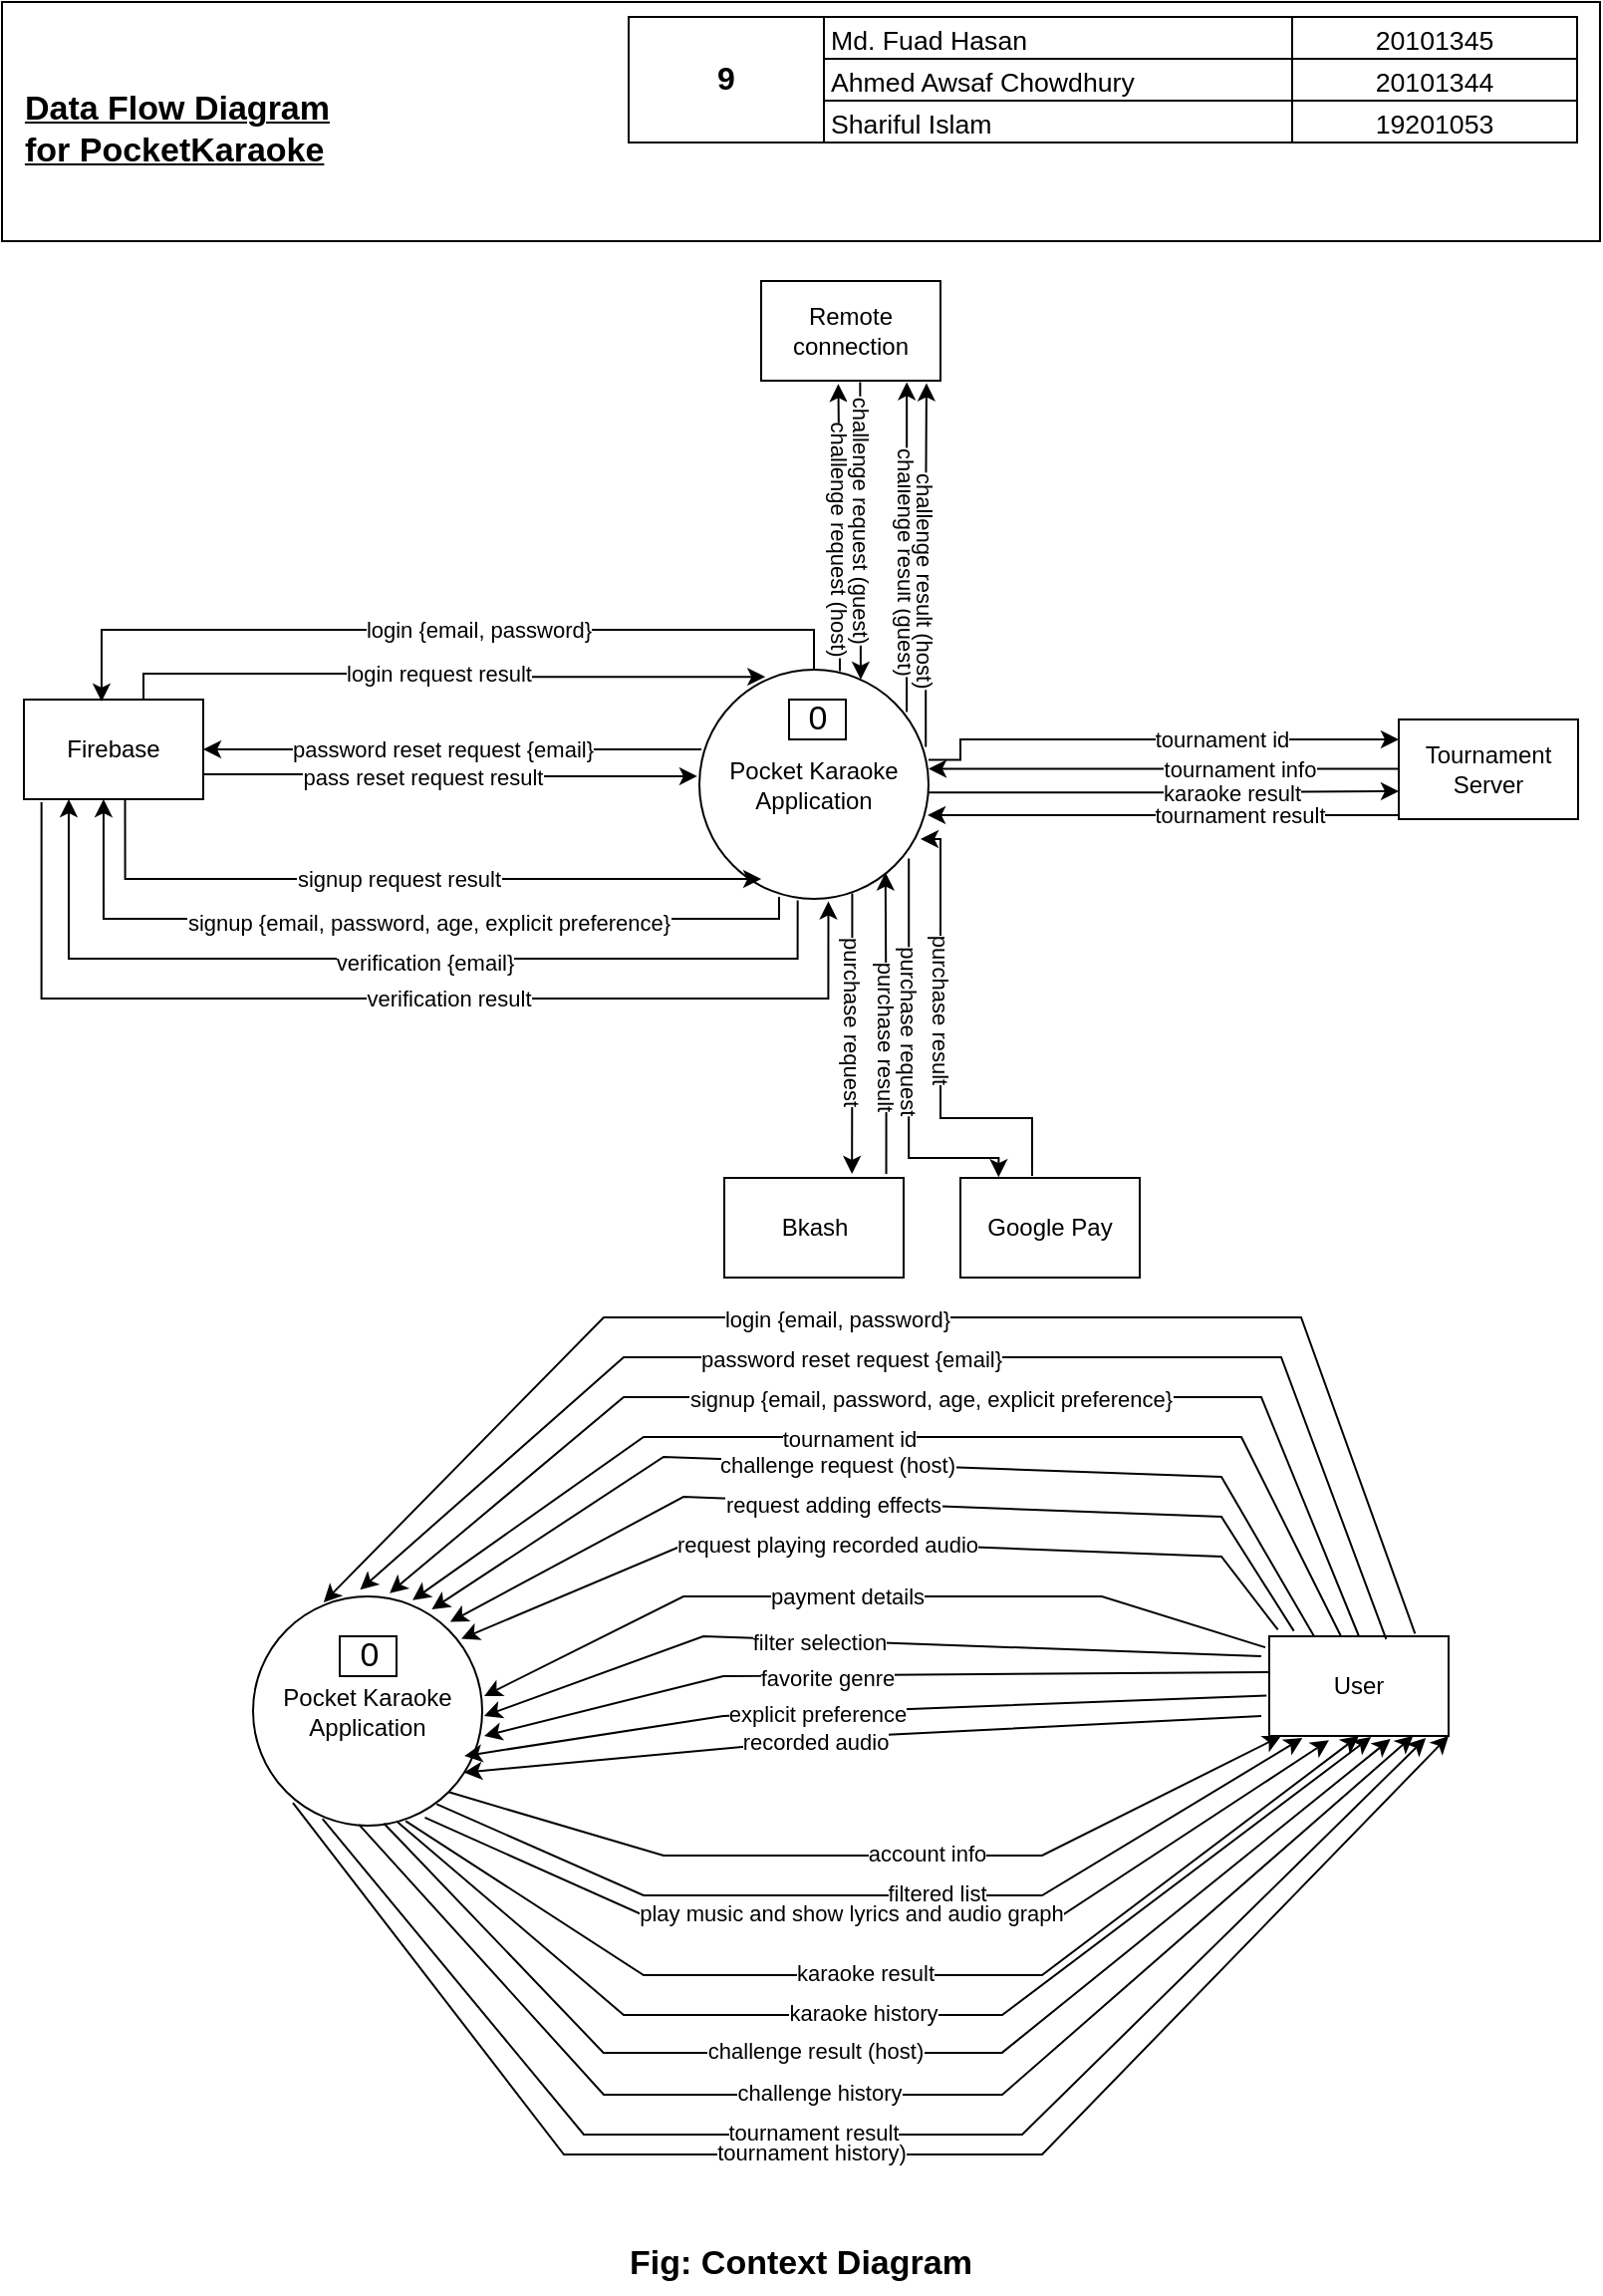 <mxfile version="17.4.5" type="github" pages="2">
  <diagram id="k2JUfgEphU9K_YTLyLhj" name="Page-1">
    <mxGraphModel dx="446" dy="631" grid="1" gridSize="10" guides="1" tooltips="1" connect="1" arrows="1" fold="1" page="1" pageScale="1" pageWidth="827" pageHeight="1169" math="0" shadow="0">
      <root>
        <mxCell id="0" />
        <mxCell id="1" parent="0" />
        <mxCell id="YoS9NdMaz8Q-m_SnrvrS-16" style="edgeStyle=orthogonalEdgeStyle;rounded=0;orthogonalLoop=1;jettySize=auto;html=1;exitX=0.009;exitY=0.348;exitDx=0;exitDy=0;entryX=1;entryY=0.5;entryDx=0;entryDy=0;exitPerimeter=0;" parent="1" source="YoS9NdMaz8Q-m_SnrvrS-1" target="YoS9NdMaz8Q-m_SnrvrS-6" edge="1">
          <mxGeometry relative="1" as="geometry" />
        </mxCell>
        <mxCell id="YoS9NdMaz8Q-m_SnrvrS-17" value="password reset request {email}" style="edgeLabel;html=1;align=center;verticalAlign=middle;resizable=0;points=[];" parent="YoS9NdMaz8Q-m_SnrvrS-16" vertex="1" connectable="0">
          <mxGeometry x="0.356" y="-1" relative="1" as="geometry">
            <mxPoint x="39" y="1" as="offset" />
          </mxGeometry>
        </mxCell>
        <mxCell id="YoS9NdMaz8Q-m_SnrvrS-1" value="Pocket Karaoke Application" style="ellipse;whiteSpace=wrap;html=1;aspect=fixed;" parent="1" vertex="1">
          <mxGeometry x="358" y="345" width="115" height="115" as="geometry" />
        </mxCell>
        <mxCell id="YoS9NdMaz8Q-m_SnrvrS-2" value="&lt;div align=&quot;left&quot;&gt;&lt;u&gt;&lt;b&gt;&lt;font style=&quot;font-size: 17px&quot;&gt;&lt;br&gt;&lt;/font&gt;&lt;/b&gt;&lt;/u&gt;&lt;/div&gt;&lt;div align=&quot;left&quot;&gt;&lt;u&gt;&lt;b&gt;&lt;font style=&quot;font-size: 17px&quot;&gt;&lt;br&gt;&lt;/font&gt;&lt;/b&gt;&lt;/u&gt;&lt;/div&gt;&lt;div align=&quot;left&quot;&gt;&lt;u&gt;&lt;b&gt;&lt;font style=&quot;font-size: 17px&quot;&gt;&lt;/font&gt;&lt;/b&gt;&lt;/u&gt;&lt;b&gt;&lt;font style=&quot;font-size: 17px&quot;&gt;&lt;span style=&quot;white-space: pre&quot;&gt;&lt;span style=&quot;white-space: pre&quot;&gt; &lt;/span&gt; &lt;/span&gt;&lt;/font&gt;&lt;/b&gt;&lt;u&gt;&lt;b&gt;&lt;font style=&quot;font-size: 17px&quot;&gt;Data Flow Diagram&lt;/font&gt;&lt;/b&gt;&lt;/u&gt;&lt;/div&gt;&lt;div align=&quot;left&quot;&gt;&lt;u&gt;&lt;b&gt;&lt;font style=&quot;font-size: 17px&quot;&gt;&lt;/font&gt;&lt;/b&gt;&lt;/u&gt;&lt;b&gt;&lt;font style=&quot;font-size: 17px&quot;&gt;&lt;span style=&quot;white-space: pre&quot;&gt;&lt;span style=&quot;white-space: pre&quot;&gt; &lt;/span&gt; &lt;/span&gt;&lt;/font&gt;&lt;/b&gt;&lt;u&gt;&lt;b&gt;&lt;font style=&quot;font-size: 17px&quot;&gt;for PocketKaraoke&lt;/font&gt;&lt;/b&gt;&lt;/u&gt;&lt;/div&gt;&lt;div align=&quot;left&quot;&gt;&lt;br&gt;&lt;/div&gt;&lt;div align=&quot;left&quot;&gt;&lt;br&gt;&lt;/div&gt;&lt;div align=&quot;left&quot;&gt;&lt;br&gt;&lt;/div&gt;" style="rounded=0;whiteSpace=wrap;html=1;fontSize=9;fillColor=none;align=left;" parent="1" vertex="1">
          <mxGeometry x="8" y="10" width="802" height="120" as="geometry" />
        </mxCell>
        <mxCell id="YoS9NdMaz8Q-m_SnrvrS-3" value="&lt;table dir=&quot;ltr&quot; style=&quot;table-layout: fixed ; font-size: 10pt ; font-family: &amp;quot;arial&amp;quot; ; width: 0px ; border-collapse: collapse ; border: none&quot; cellspacing=&quot;0&quot; cellpadding=&quot;0&quot; border=&quot;1&quot;&gt;&lt;colgroup&gt;&lt;col width=&quot;98&quot;&gt;&lt;col width=&quot;235&quot;&gt;&lt;col width=&quot;143&quot;&gt;&lt;/colgroup&gt;&lt;tbody&gt;&lt;tr style=&quot;height: 21px&quot;&gt;&lt;td style=&quot;border-color: rgb(0, 0, 0); border-style: solid; border-width: 1px; overflow: hidden; padding: 0px 3px; vertical-align: middle; font-size: 12pt; font-weight: bold; overflow-wrap: break-word; text-align: center;&quot; rowspan=&quot;3&quot; colspan=&quot;1&quot;&gt;&lt;span&gt;&lt;div style=&quot;max-height: 63px&quot;&gt;9&lt;/div&gt;&lt;/span&gt;&lt;/td&gt;&lt;td style=&quot;border-top: 1px solid rgb(0, 0, 0); border-right: 1px solid rgb(0, 0, 0); border-bottom: 1px solid rgb(0, 0, 0); overflow: hidden; padding: 0px 3px; vertical-align: bottom; overflow-wrap: break-word;&quot;&gt;Md. Fuad Hasan&lt;/td&gt;&lt;td style=&quot;border-top: 1px solid rgb(0, 0, 0); border-right: 1px solid rgb(0, 0, 0); border-bottom: 1px solid rgb(0, 0, 0); overflow: hidden; padding: 0px 3px; vertical-align: bottom; overflow-wrap: break-word; text-align: center;&quot;&gt;20101345&lt;/td&gt;&lt;/tr&gt;&lt;tr style=&quot;height: 21px&quot;&gt;&lt;td style=&quot;border-right: 1px solid rgb(0, 0, 0); border-bottom: 1px solid rgb(0, 0, 0); overflow: hidden; padding: 0px 3px; vertical-align: bottom; overflow-wrap: break-word;&quot;&gt;Ahmed Awsaf Chowdhury&lt;/td&gt;&lt;td style=&quot;border-right: 1px solid rgb(0, 0, 0); border-bottom: 1px solid rgb(0, 0, 0); overflow: hidden; padding: 0px 3px; vertical-align: bottom; overflow-wrap: break-word; text-align: center;&quot;&gt;20101344&lt;/td&gt;&lt;/tr&gt;&lt;tr style=&quot;height: 21px&quot;&gt;&lt;td style=&quot;border-right: 1px solid rgb(0, 0, 0); border-bottom: 1px solid rgb(0, 0, 0); overflow: hidden; padding: 0px 3px; vertical-align: bottom; overflow-wrap: break-word;&quot;&gt;Shariful Islam&lt;/td&gt;&lt;td style=&quot;border-right: 1px solid rgb(0, 0, 0); border-bottom: 1px solid rgb(0, 0, 0); overflow: hidden; padding: 0px 3px; vertical-align: bottom; overflow-wrap: break-word; text-align: center;&quot;&gt;19201053&lt;/td&gt;&lt;/tr&gt;&lt;/tbody&gt;&lt;/table&gt;" style="text;whiteSpace=wrap;html=1;" parent="1" vertex="1">
          <mxGeometry x="320.0" y="10" width="476.43" height="80" as="geometry" />
        </mxCell>
        <mxCell id="YoS9NdMaz8Q-m_SnrvrS-6" value="Firebase" style="rounded=0;whiteSpace=wrap;html=1;" parent="1" vertex="1">
          <mxGeometry x="19" y="360" width="90" height="50" as="geometry" />
        </mxCell>
        <mxCell id="YoS9NdMaz8Q-m_SnrvrS-8" value="Bkash" style="rounded=0;whiteSpace=wrap;html=1;" parent="1" vertex="1">
          <mxGeometry x="370.5" y="600" width="90" height="50" as="geometry" />
        </mxCell>
        <mxCell id="YoS9NdMaz8Q-m_SnrvrS-9" value="Google Pay" style="rounded=0;whiteSpace=wrap;html=1;" parent="1" vertex="1">
          <mxGeometry x="489.0" y="600" width="90" height="50" as="geometry" />
        </mxCell>
        <mxCell id="YoS9NdMaz8Q-m_SnrvrS-10" value="Remote&lt;br&gt;connection" style="rounded=0;whiteSpace=wrap;html=1;" parent="1" vertex="1">
          <mxGeometry x="389" y="150" width="90" height="50" as="geometry" />
        </mxCell>
        <mxCell id="YoS9NdMaz8Q-m_SnrvrS-11" value="Tournament&lt;br&gt;Server" style="rounded=0;whiteSpace=wrap;html=1;" parent="1" vertex="1">
          <mxGeometry x="709" y="370" width="90" height="50" as="geometry" />
        </mxCell>
        <mxCell id="YoS9NdMaz8Q-m_SnrvrS-18" style="edgeStyle=orthogonalEdgeStyle;rounded=0;orthogonalLoop=1;jettySize=auto;html=1;exitX=1;exitY=0.75;exitDx=0;exitDy=0;entryX=-0.009;entryY=0.465;entryDx=0;entryDy=0;entryPerimeter=0;" parent="1" source="YoS9NdMaz8Q-m_SnrvrS-6" target="YoS9NdMaz8Q-m_SnrvrS-1" edge="1">
          <mxGeometry relative="1" as="geometry">
            <mxPoint x="90" y="470" as="sourcePoint" />
            <mxPoint x="339" y="470" as="targetPoint" />
            <Array as="points">
              <mxPoint x="234" y="398" />
            </Array>
          </mxGeometry>
        </mxCell>
        <mxCell id="YoS9NdMaz8Q-m_SnrvrS-20" value="pass reset request result" style="edgeLabel;html=1;align=center;verticalAlign=middle;resizable=0;points=[];" parent="YoS9NdMaz8Q-m_SnrvrS-18" vertex="1" connectable="0">
          <mxGeometry x="-0.194" y="-1" relative="1" as="geometry">
            <mxPoint x="9" as="offset" />
          </mxGeometry>
        </mxCell>
        <mxCell id="YoS9NdMaz8Q-m_SnrvrS-21" style="edgeStyle=orthogonalEdgeStyle;rounded=0;orthogonalLoop=1;jettySize=auto;html=1;exitX=0.5;exitY=0;exitDx=0;exitDy=0;entryX=0.433;entryY=0.02;entryDx=0;entryDy=0;entryPerimeter=0;" parent="1" source="YoS9NdMaz8Q-m_SnrvrS-1" target="YoS9NdMaz8Q-m_SnrvrS-6" edge="1">
          <mxGeometry relative="1" as="geometry">
            <mxPoint x="368" y="330" as="sourcePoint" />
            <mxPoint x="119" y="330" as="targetPoint" />
            <Array as="points">
              <mxPoint x="416" y="325" />
              <mxPoint x="58" y="325" />
            </Array>
          </mxGeometry>
        </mxCell>
        <mxCell id="YoS9NdMaz8Q-m_SnrvrS-25" value="login {email, password}" style="edgeLabel;html=1;align=center;verticalAlign=middle;resizable=0;points=[];" parent="YoS9NdMaz8Q-m_SnrvrS-21" vertex="1" connectable="0">
          <mxGeometry x="-0.085" relative="1" as="geometry">
            <mxPoint as="offset" />
          </mxGeometry>
        </mxCell>
        <mxCell id="YoS9NdMaz8Q-m_SnrvrS-26" style="edgeStyle=orthogonalEdgeStyle;rounded=0;orthogonalLoop=1;jettySize=auto;html=1;exitX=0.667;exitY=0;exitDx=0;exitDy=0;entryX=0.288;entryY=0.031;entryDx=0;entryDy=0;exitPerimeter=0;entryPerimeter=0;" parent="1" source="YoS9NdMaz8Q-m_SnrvrS-6" target="YoS9NdMaz8Q-m_SnrvrS-1" edge="1">
          <mxGeometry relative="1" as="geometry">
            <mxPoint x="378" y="260" as="sourcePoint" />
            <mxPoint x="129" y="260" as="targetPoint" />
            <Array as="points">
              <mxPoint x="79" y="347" />
              <mxPoint x="234" y="347" />
            </Array>
          </mxGeometry>
        </mxCell>
        <mxCell id="YoS9NdMaz8Q-m_SnrvrS-27" value="login request result" style="edgeLabel;html=1;align=center;verticalAlign=middle;resizable=0;points=[];" parent="YoS9NdMaz8Q-m_SnrvrS-26" vertex="1" connectable="0">
          <mxGeometry x="-0.016" relative="1" as="geometry">
            <mxPoint as="offset" />
          </mxGeometry>
        </mxCell>
        <mxCell id="YoS9NdMaz8Q-m_SnrvrS-32" style="edgeStyle=orthogonalEdgeStyle;rounded=0;orthogonalLoop=1;jettySize=auto;html=1;entryX=0.444;entryY=1;entryDx=0;entryDy=0;entryPerimeter=0;" parent="1" target="YoS9NdMaz8Q-m_SnrvrS-6" edge="1">
          <mxGeometry relative="1" as="geometry">
            <mxPoint x="398" y="460" as="sourcePoint" />
            <mxPoint x="69" y="490" as="targetPoint" />
            <Array as="points">
              <mxPoint x="398" y="459" />
              <mxPoint x="398" y="470" />
              <mxPoint x="59" y="470" />
            </Array>
          </mxGeometry>
        </mxCell>
        <mxCell id="YoS9NdMaz8Q-m_SnrvrS-33" value="signup {email, password, age, explicit preference}" style="edgeLabel;html=1;align=center;verticalAlign=middle;resizable=0;points=[];" parent="YoS9NdMaz8Q-m_SnrvrS-32" vertex="1" connectable="0">
          <mxGeometry x="-0.086" y="2" relative="1" as="geometry">
            <mxPoint as="offset" />
          </mxGeometry>
        </mxCell>
        <mxCell id="YoS9NdMaz8Q-m_SnrvrS-34" style="edgeStyle=orthogonalEdgeStyle;rounded=0;orthogonalLoop=1;jettySize=auto;html=1;exitX=0.564;exitY=0.992;exitDx=0;exitDy=0;entryX=0.27;entryY=0.913;entryDx=0;entryDy=0;exitPerimeter=0;entryPerimeter=0;" parent="1" source="YoS9NdMaz8Q-m_SnrvrS-6" target="YoS9NdMaz8Q-m_SnrvrS-1" edge="1">
          <mxGeometry relative="1" as="geometry">
            <mxPoint x="79.03" y="463" as="sourcePoint" />
            <mxPoint x="381.04" y="450.48" as="targetPoint" />
            <Array as="points">
              <mxPoint x="70" y="450" />
            </Array>
          </mxGeometry>
        </mxCell>
        <mxCell id="YoS9NdMaz8Q-m_SnrvrS-35" value="signup request result" style="edgeLabel;html=1;align=center;verticalAlign=middle;resizable=0;points=[];" parent="YoS9NdMaz8Q-m_SnrvrS-34" vertex="1" connectable="0">
          <mxGeometry x="-0.016" relative="1" as="geometry">
            <mxPoint as="offset" />
          </mxGeometry>
        </mxCell>
        <mxCell id="YoS9NdMaz8Q-m_SnrvrS-36" style="edgeStyle=orthogonalEdgeStyle;rounded=0;orthogonalLoop=1;jettySize=auto;html=1;exitX=0.429;exitY=1.006;exitDx=0;exitDy=0;entryX=0.25;entryY=1;entryDx=0;entryDy=0;exitPerimeter=0;" parent="1" source="YoS9NdMaz8Q-m_SnrvrS-1" target="YoS9NdMaz8Q-m_SnrvrS-6" edge="1">
          <mxGeometry relative="1" as="geometry">
            <mxPoint x="398.04" y="495" as="sourcePoint" />
            <mxPoint x="59.0" y="480" as="targetPoint" />
            <Array as="points">
              <mxPoint x="407" y="490" />
              <mxPoint x="42" y="490" />
            </Array>
          </mxGeometry>
        </mxCell>
        <mxCell id="YoS9NdMaz8Q-m_SnrvrS-37" value="verification {email}" style="edgeLabel;html=1;align=center;verticalAlign=middle;resizable=0;points=[];" parent="YoS9NdMaz8Q-m_SnrvrS-36" vertex="1" connectable="0">
          <mxGeometry x="-0.086" y="2" relative="1" as="geometry">
            <mxPoint as="offset" />
          </mxGeometry>
        </mxCell>
        <mxCell id="YoS9NdMaz8Q-m_SnrvrS-38" style="edgeStyle=orthogonalEdgeStyle;rounded=0;orthogonalLoop=1;jettySize=auto;html=1;exitX=0.098;exitY=1.031;exitDx=0;exitDy=0;entryX=0.563;entryY=1.011;entryDx=0;entryDy=0;exitPerimeter=0;entryPerimeter=0;" parent="1" source="YoS9NdMaz8Q-m_SnrvrS-6" target="YoS9NdMaz8Q-m_SnrvrS-1" edge="1">
          <mxGeometry relative="1" as="geometry">
            <mxPoint x="28.56" y="480.0" as="sourcePoint" />
            <mxPoint x="348.96" y="493.72" as="targetPoint" />
            <Array as="points">
              <mxPoint x="28" y="510" />
              <mxPoint x="423" y="510" />
            </Array>
          </mxGeometry>
        </mxCell>
        <mxCell id="YoS9NdMaz8Q-m_SnrvrS-39" value="verification result" style="edgeLabel;html=1;align=center;verticalAlign=middle;resizable=0;points=[];" parent="YoS9NdMaz8Q-m_SnrvrS-38" vertex="1" connectable="0">
          <mxGeometry x="-0.016" relative="1" as="geometry">
            <mxPoint x="36" as="offset" />
          </mxGeometry>
        </mxCell>
        <mxCell id="YoS9NdMaz8Q-m_SnrvrS-40" style="edgeStyle=orthogonalEdgeStyle;rounded=0;orthogonalLoop=1;jettySize=auto;html=1;exitX=0.667;exitY=0.976;exitDx=0;exitDy=0;exitPerimeter=0;entryX=0.712;entryY=-0.04;entryDx=0;entryDy=0;entryPerimeter=0;" parent="1" source="YoS9NdMaz8Q-m_SnrvrS-1" target="YoS9NdMaz8Q-m_SnrvrS-8" edge="1">
          <mxGeometry relative="1" as="geometry">
            <mxPoint x="448.99" y="580" as="sourcePoint" />
            <mxPoint x="199" y="560" as="targetPoint" />
            <Array as="points" />
          </mxGeometry>
        </mxCell>
        <mxCell id="YoS9NdMaz8Q-m_SnrvrS-41" value="purchase request" style="edgeLabel;html=1;align=center;verticalAlign=middle;resizable=0;points=[];rotation=90;" parent="YoS9NdMaz8Q-m_SnrvrS-40" vertex="1" connectable="0">
          <mxGeometry x="-0.085" relative="1" as="geometry">
            <mxPoint as="offset" />
          </mxGeometry>
        </mxCell>
        <mxCell id="YoS9NdMaz8Q-m_SnrvrS-44" style="edgeStyle=orthogonalEdgeStyle;rounded=0;orthogonalLoop=1;jettySize=auto;html=1;exitX=0.903;exitY=-0.04;exitDx=0;exitDy=0;exitPerimeter=0;entryX=0.812;entryY=0.885;entryDx=0;entryDy=0;entryPerimeter=0;" parent="1" source="YoS9NdMaz8Q-m_SnrvrS-8" target="YoS9NdMaz8Q-m_SnrvrS-1" edge="1">
          <mxGeometry relative="1" as="geometry">
            <mxPoint x="444.705" y="467.24" as="sourcePoint" />
            <mxPoint x="444.58" y="648" as="targetPoint" />
            <Array as="points" />
          </mxGeometry>
        </mxCell>
        <mxCell id="YoS9NdMaz8Q-m_SnrvrS-45" value="purchase result" style="edgeLabel;html=1;align=center;verticalAlign=middle;resizable=0;points=[];rotation=90;" parent="YoS9NdMaz8Q-m_SnrvrS-44" vertex="1" connectable="0">
          <mxGeometry x="-0.085" relative="1" as="geometry">
            <mxPoint as="offset" />
          </mxGeometry>
        </mxCell>
        <mxCell id="YoS9NdMaz8Q-m_SnrvrS-46" style="edgeStyle=orthogonalEdgeStyle;rounded=0;orthogonalLoop=1;jettySize=auto;html=1;exitX=0.914;exitY=0.824;exitDx=0;exitDy=0;exitPerimeter=0;entryX=0.213;entryY=-0.008;entryDx=0;entryDy=0;entryPerimeter=0;" parent="1" source="YoS9NdMaz8Q-m_SnrvrS-1" target="YoS9NdMaz8Q-m_SnrvrS-9" edge="1">
          <mxGeometry relative="1" as="geometry">
            <mxPoint x="539.045" y="460" as="sourcePoint" />
            <mxPoint x="538.92" y="640.76" as="targetPoint" />
            <Array as="points">
              <mxPoint x="463" y="590" />
              <mxPoint x="508" y="590" />
            </Array>
          </mxGeometry>
        </mxCell>
        <mxCell id="YoS9NdMaz8Q-m_SnrvrS-47" value="purchase request" style="edgeLabel;html=1;align=center;verticalAlign=middle;resizable=0;points=[];rotation=90;" parent="YoS9NdMaz8Q-m_SnrvrS-46" vertex="1" connectable="0">
          <mxGeometry x="-0.085" relative="1" as="geometry">
            <mxPoint y="-8" as="offset" />
          </mxGeometry>
        </mxCell>
        <mxCell id="YoS9NdMaz8Q-m_SnrvrS-48" style="edgeStyle=orthogonalEdgeStyle;rounded=0;orthogonalLoop=1;jettySize=auto;html=1;exitX=0.4;exitY=-0.02;exitDx=0;exitDy=0;exitPerimeter=0;" parent="1" source="YoS9NdMaz8Q-m_SnrvrS-9" edge="1">
          <mxGeometry relative="1" as="geometry">
            <mxPoint x="592.21" y="651.22" as="sourcePoint" />
            <mxPoint x="469" y="430" as="targetPoint" />
            <Array as="points">
              <mxPoint x="525" y="570" />
              <mxPoint x="479" y="570" />
              <mxPoint x="479" y="430" />
            </Array>
          </mxGeometry>
        </mxCell>
        <mxCell id="YoS9NdMaz8Q-m_SnrvrS-49" value="purchase result" style="edgeLabel;html=1;align=center;verticalAlign=middle;resizable=0;points=[];rotation=90;" parent="YoS9NdMaz8Q-m_SnrvrS-48" vertex="1" connectable="0">
          <mxGeometry x="-0.085" relative="1" as="geometry">
            <mxPoint y="-27" as="offset" />
          </mxGeometry>
        </mxCell>
        <mxCell id="YoS9NdMaz8Q-m_SnrvrS-52" style="edgeStyle=orthogonalEdgeStyle;rounded=0;orthogonalLoop=1;jettySize=auto;html=1;exitX=0.613;exitY=0.007;exitDx=0;exitDy=0;entryX=0.43;entryY=1.033;entryDx=0;entryDy=0;entryPerimeter=0;exitPerimeter=0;" parent="1" source="YoS9NdMaz8Q-m_SnrvrS-1" target="YoS9NdMaz8Q-m_SnrvrS-10" edge="1">
          <mxGeometry relative="1" as="geometry">
            <mxPoint x="571.99" y="390.94" as="sourcePoint" />
            <mxPoint x="529.005" y="150.005" as="targetPoint" />
          </mxGeometry>
        </mxCell>
        <mxCell id="YoS9NdMaz8Q-m_SnrvrS-53" value="challenge request (host)" style="edgeLabel;html=1;align=center;verticalAlign=middle;resizable=0;points=[];rotation=90;" parent="YoS9NdMaz8Q-m_SnrvrS-52" vertex="1" connectable="0">
          <mxGeometry x="-0.085" relative="1" as="geometry">
            <mxPoint as="offset" />
          </mxGeometry>
        </mxCell>
        <mxCell id="YoS9NdMaz8Q-m_SnrvrS-54" style="edgeStyle=orthogonalEdgeStyle;rounded=0;orthogonalLoop=1;jettySize=auto;html=1;entryX=0.704;entryY=0.043;entryDx=0;entryDy=0;exitX=0.552;exitY=1.014;exitDx=0;exitDy=0;exitPerimeter=0;entryPerimeter=0;" parent="1" source="YoS9NdMaz8Q-m_SnrvrS-10" target="YoS9NdMaz8Q-m_SnrvrS-1" edge="1">
          <mxGeometry relative="1" as="geometry">
            <mxPoint x="459" y="201" as="sourcePoint" />
            <mxPoint x="457.34" y="348.245" as="targetPoint" />
            <Array as="points">
              <mxPoint x="439" y="201" />
            </Array>
          </mxGeometry>
        </mxCell>
        <mxCell id="YoS9NdMaz8Q-m_SnrvrS-55" value="challenge request (guest)" style="edgeLabel;html=1;align=center;verticalAlign=middle;resizable=0;points=[];rotation=90;" parent="YoS9NdMaz8Q-m_SnrvrS-54" vertex="1" connectable="0">
          <mxGeometry x="-0.085" relative="1" as="geometry">
            <mxPoint as="offset" />
          </mxGeometry>
        </mxCell>
        <mxCell id="YoS9NdMaz8Q-m_SnrvrS-56" style="edgeStyle=orthogonalEdgeStyle;rounded=0;orthogonalLoop=1;jettySize=auto;html=1;exitX=0.905;exitY=0.185;exitDx=0;exitDy=0;exitPerimeter=0;entryX=0.812;entryY=1.014;entryDx=0;entryDy=0;entryPerimeter=0;" parent="1" source="YoS9NdMaz8Q-m_SnrvrS-1" target="YoS9NdMaz8Q-m_SnrvrS-10" edge="1">
          <mxGeometry relative="1" as="geometry">
            <mxPoint x="463" y="360" as="sourcePoint" />
            <mxPoint x="462.79" y="210.0" as="targetPoint" />
            <Array as="points" />
          </mxGeometry>
        </mxCell>
        <mxCell id="YoS9NdMaz8Q-m_SnrvrS-57" value="challenge result (guest)" style="edgeLabel;html=1;align=center;verticalAlign=middle;resizable=0;points=[];rotation=90;" parent="YoS9NdMaz8Q-m_SnrvrS-56" vertex="1" connectable="0">
          <mxGeometry x="-0.085" relative="1" as="geometry">
            <mxPoint as="offset" />
          </mxGeometry>
        </mxCell>
        <mxCell id="YoS9NdMaz8Q-m_SnrvrS-59" style="edgeStyle=orthogonalEdgeStyle;rounded=0;orthogonalLoop=1;jettySize=auto;html=1;exitX=0.988;exitY=0.337;exitDx=0;exitDy=0;exitPerimeter=0;entryX=0.922;entryY=1.025;entryDx=0;entryDy=0;entryPerimeter=0;" parent="1" source="YoS9NdMaz8Q-m_SnrvrS-1" target="YoS9NdMaz8Q-m_SnrvrS-10" edge="1">
          <mxGeometry relative="1" as="geometry">
            <mxPoint x="472.075" y="376.275" as="sourcePoint" />
            <mxPoint x="472.08" y="210.7" as="targetPoint" />
            <Array as="points" />
          </mxGeometry>
        </mxCell>
        <mxCell id="YoS9NdMaz8Q-m_SnrvrS-60" value="challenge result (host)" style="edgeLabel;html=1;align=center;verticalAlign=middle;resizable=0;points=[];rotation=90;" parent="YoS9NdMaz8Q-m_SnrvrS-59" vertex="1" connectable="0">
          <mxGeometry x="-0.085" relative="1" as="geometry">
            <mxPoint as="offset" />
          </mxGeometry>
        </mxCell>
        <mxCell id="YoS9NdMaz8Q-m_SnrvrS-63" style="edgeStyle=orthogonalEdgeStyle;rounded=0;orthogonalLoop=1;jettySize=auto;html=1;" parent="1" edge="1">
          <mxGeometry relative="1" as="geometry">
            <mxPoint x="473" y="390.28" as="sourcePoint" />
            <mxPoint x="709" y="380" as="targetPoint" />
            <Array as="points">
              <mxPoint x="489" y="390" />
              <mxPoint x="489" y="380" />
            </Array>
          </mxGeometry>
        </mxCell>
        <mxCell id="YoS9NdMaz8Q-m_SnrvrS-64" value="tournament id" style="edgeLabel;html=1;align=center;verticalAlign=middle;resizable=0;points=[];" parent="YoS9NdMaz8Q-m_SnrvrS-63" vertex="1" connectable="0">
          <mxGeometry x="-0.016" relative="1" as="geometry">
            <mxPoint x="36" as="offset" />
          </mxGeometry>
        </mxCell>
        <mxCell id="YoS9NdMaz8Q-m_SnrvrS-65" style="edgeStyle=orthogonalEdgeStyle;rounded=0;orthogonalLoop=1;jettySize=auto;html=1;" parent="1" edge="1">
          <mxGeometry relative="1" as="geometry">
            <mxPoint x="709" y="394.71" as="sourcePoint" />
            <mxPoint x="473" y="394.71" as="targetPoint" />
            <Array as="points">
              <mxPoint x="493" y="394.71" />
            </Array>
          </mxGeometry>
        </mxCell>
        <mxCell id="YoS9NdMaz8Q-m_SnrvrS-66" value="tournament info" style="edgeLabel;html=1;align=center;verticalAlign=middle;resizable=0;points=[];" parent="YoS9NdMaz8Q-m_SnrvrS-65" vertex="1" connectable="0">
          <mxGeometry x="-0.016" relative="1" as="geometry">
            <mxPoint x="36" as="offset" />
          </mxGeometry>
        </mxCell>
        <mxCell id="YoS9NdMaz8Q-m_SnrvrS-67" style="edgeStyle=orthogonalEdgeStyle;rounded=0;orthogonalLoop=1;jettySize=auto;html=1;exitX=0.997;exitY=0.553;exitDx=0;exitDy=0;exitPerimeter=0;" parent="1" edge="1">
          <mxGeometry relative="1" as="geometry">
            <mxPoint x="472.655" y="406.595" as="sourcePoint" />
            <mxPoint x="709" y="406" as="targetPoint" />
            <Array as="points">
              <mxPoint x="591" y="407" />
              <mxPoint x="709" y="406" />
            </Array>
          </mxGeometry>
        </mxCell>
        <mxCell id="YoS9NdMaz8Q-m_SnrvrS-68" value="karaoke result" style="edgeLabel;html=1;align=center;verticalAlign=middle;resizable=0;points=[];" parent="YoS9NdMaz8Q-m_SnrvrS-67" vertex="1" connectable="0">
          <mxGeometry x="-0.016" relative="1" as="geometry">
            <mxPoint x="36" as="offset" />
          </mxGeometry>
        </mxCell>
        <mxCell id="YoS9NdMaz8Q-m_SnrvrS-71" style="edgeStyle=orthogonalEdgeStyle;rounded=0;orthogonalLoop=1;jettySize=auto;html=1;exitX=0.996;exitY=0.6;exitDx=0;exitDy=0;exitPerimeter=0;entryX=0.001;entryY=0.879;entryDx=0;entryDy=0;entryPerimeter=0;" parent="1" edge="1">
          <mxGeometry relative="1" as="geometry">
            <mxPoint x="709.09" y="417.95" as="sourcePoint" />
            <mxPoint x="472.54" y="418" as="targetPoint" />
            <Array as="points" />
          </mxGeometry>
        </mxCell>
        <mxCell id="YoS9NdMaz8Q-m_SnrvrS-72" value="tournament result" style="edgeLabel;html=1;align=center;verticalAlign=middle;resizable=0;points=[];" parent="YoS9NdMaz8Q-m_SnrvrS-71" vertex="1" connectable="0">
          <mxGeometry x="-0.016" relative="1" as="geometry">
            <mxPoint x="36" as="offset" />
          </mxGeometry>
        </mxCell>
        <mxCell id="YoS9NdMaz8Q-m_SnrvrS-73" value="Fig: Context Diagram" style="text;html=1;strokeColor=none;fillColor=none;align=center;verticalAlign=middle;whiteSpace=wrap;rounded=0;fontStyle=1;fontSize=17;" parent="1" vertex="1">
          <mxGeometry x="294" y="1130" width="230" height="30" as="geometry" />
        </mxCell>
        <mxCell id="dhoHzv0NwORikuWzEQfn-1" value="0" style="rounded=0;whiteSpace=wrap;html=1;fontSize=17;" parent="1" vertex="1">
          <mxGeometry x="403" y="360" width="28.5" height="20" as="geometry" />
        </mxCell>
        <mxCell id="KiduQvNBwerXsva2SgYs-1" value="Pocket Karaoke Application" style="ellipse;whiteSpace=wrap;html=1;aspect=fixed;" vertex="1" parent="1">
          <mxGeometry x="134" y="810" width="115" height="115" as="geometry" />
        </mxCell>
        <mxCell id="KiduQvNBwerXsva2SgYs-2" value="0" style="rounded=0;whiteSpace=wrap;html=1;fontSize=17;" vertex="1" parent="1">
          <mxGeometry x="177.5" y="830" width="28.5" height="20" as="geometry" />
        </mxCell>
        <mxCell id="LRoTDCk1tIKlJPt6JcPy-1" value="User" style="rounded=0;whiteSpace=wrap;html=1;" vertex="1" parent="1">
          <mxGeometry x="644" y="830" width="90" height="50" as="geometry" />
        </mxCell>
        <mxCell id="LRoTDCk1tIKlJPt6JcPy-3" value="" style="endArrow=classic;html=1;rounded=0;exitX=0.813;exitY=-0.027;exitDx=0;exitDy=0;entryX=0.308;entryY=0.026;entryDx=0;entryDy=0;exitPerimeter=0;entryPerimeter=0;" edge="1" parent="1" source="LRoTDCk1tIKlJPt6JcPy-1" target="KiduQvNBwerXsva2SgYs-1">
          <mxGeometry width="50" height="50" relative="1" as="geometry">
            <mxPoint x="384" y="830" as="sourcePoint" />
            <mxPoint x="434" y="780" as="targetPoint" />
            <Array as="points">
              <mxPoint x="660" y="670" />
              <mxPoint x="310" y="670" />
            </Array>
          </mxGeometry>
        </mxCell>
        <mxCell id="LRoTDCk1tIKlJPt6JcPy-4" value="login {email, password}" style="edgeLabel;html=1;align=center;verticalAlign=middle;resizable=0;points=[];" vertex="1" connectable="0" parent="LRoTDCk1tIKlJPt6JcPy-3">
          <mxGeometry x="0.118" y="1" relative="1" as="geometry">
            <mxPoint as="offset" />
          </mxGeometry>
        </mxCell>
        <mxCell id="LRoTDCk1tIKlJPt6JcPy-6" value="" style="endArrow=classic;html=1;rounded=0;exitX=0.652;exitY=0.028;exitDx=0;exitDy=0;entryX=0.467;entryY=-0.029;entryDx=0;entryDy=0;exitPerimeter=0;entryPerimeter=0;" edge="1" parent="1" source="LRoTDCk1tIKlJPt6JcPy-1" target="KiduQvNBwerXsva2SgYs-1">
          <mxGeometry width="50" height="50" relative="1" as="geometry">
            <mxPoint x="699" y="840" as="sourcePoint" />
            <mxPoint x="201.5" y="820" as="targetPoint" />
            <Array as="points">
              <mxPoint x="650" y="690" />
              <mxPoint x="320" y="690" />
            </Array>
          </mxGeometry>
        </mxCell>
        <mxCell id="LRoTDCk1tIKlJPt6JcPy-7" value="password reset request {email}" style="edgeLabel;html=1;align=center;verticalAlign=middle;resizable=0;points=[];" vertex="1" connectable="0" parent="LRoTDCk1tIKlJPt6JcPy-6">
          <mxGeometry x="0.118" y="1" relative="1" as="geometry">
            <mxPoint as="offset" />
          </mxGeometry>
        </mxCell>
        <mxCell id="Y_N9zi4qX5FCF4y502j4-1" value="" style="endArrow=classic;html=1;rounded=0;exitX=0.5;exitY=0;exitDx=0;exitDy=0;entryX=0.596;entryY=-0.014;entryDx=0;entryDy=0;entryPerimeter=0;" edge="1" parent="1" source="LRoTDCk1tIKlJPt6JcPy-1" target="KiduQvNBwerXsva2SgYs-1">
          <mxGeometry width="50" height="50" relative="1" as="geometry">
            <mxPoint x="684.96" y="839" as="sourcePoint" />
            <mxPoint x="230" y="820" as="targetPoint" />
            <Array as="points">
              <mxPoint x="640" y="710" />
              <mxPoint x="320" y="710" />
            </Array>
          </mxGeometry>
        </mxCell>
        <mxCell id="Y_N9zi4qX5FCF4y502j4-2" value="signup {email, password, age, explicit preference}" style="edgeLabel;html=1;align=center;verticalAlign=middle;resizable=0;points=[];" vertex="1" connectable="0" parent="Y_N9zi4qX5FCF4y502j4-1">
          <mxGeometry x="0.118" y="1" relative="1" as="geometry">
            <mxPoint x="41" as="offset" />
          </mxGeometry>
        </mxCell>
        <mxCell id="Y_N9zi4qX5FCF4y502j4-5" value="" style="endArrow=classic;html=1;rounded=0;exitX=0.4;exitY=0;exitDx=0;exitDy=0;exitPerimeter=0;entryX=0.696;entryY=0.016;entryDx=0;entryDy=0;entryPerimeter=0;" edge="1" parent="1" source="LRoTDCk1tIKlJPt6JcPy-1" target="KiduQvNBwerXsva2SgYs-1">
          <mxGeometry width="50" height="50" relative="1" as="geometry">
            <mxPoint x="640" y="860" as="sourcePoint" />
            <mxPoint x="250" y="850" as="targetPoint" />
            <Array as="points">
              <mxPoint x="630" y="730" />
              <mxPoint x="330" y="730" />
            </Array>
          </mxGeometry>
        </mxCell>
        <mxCell id="Y_N9zi4qX5FCF4y502j4-6" value="tournament id" style="edgeLabel;html=1;align=center;verticalAlign=middle;resizable=0;points=[];" vertex="1" connectable="0" parent="Y_N9zi4qX5FCF4y502j4-5">
          <mxGeometry x="0.118" y="1" relative="1" as="geometry">
            <mxPoint as="offset" />
          </mxGeometry>
        </mxCell>
        <mxCell id="Y_N9zi4qX5FCF4y502j4-7" value="" style="endArrow=classic;html=1;rounded=0;exitX=-0.022;exitY=0.111;exitDx=0;exitDy=0;exitPerimeter=0;" edge="1" parent="1" source="LRoTDCk1tIKlJPt6JcPy-1">
          <mxGeometry width="50" height="50" relative="1" as="geometry">
            <mxPoint x="654" y="865" as="sourcePoint" />
            <mxPoint x="250" y="860" as="targetPoint" />
            <Array as="points">
              <mxPoint x="560" y="810" />
              <mxPoint x="350" y="810" />
            </Array>
          </mxGeometry>
        </mxCell>
        <mxCell id="Y_N9zi4qX5FCF4y502j4-8" value="payment details" style="edgeLabel;html=1;align=center;verticalAlign=middle;resizable=0;points=[];" vertex="1" connectable="0" parent="Y_N9zi4qX5FCF4y502j4-7">
          <mxGeometry x="0.118" y="1" relative="1" as="geometry">
            <mxPoint x="14" y="-1" as="offset" />
          </mxGeometry>
        </mxCell>
        <mxCell id="Y_N9zi4qX5FCF4y502j4-9" value="" style="endArrow=classic;html=1;rounded=0;exitX=0.001;exitY=0.359;exitDx=0;exitDy=0;exitPerimeter=0;" edge="1" parent="1" source="LRoTDCk1tIKlJPt6JcPy-1">
          <mxGeometry width="50" height="50" relative="1" as="geometry">
            <mxPoint x="640" y="845" as="sourcePoint" />
            <mxPoint x="250" y="880" as="targetPoint" />
            <Array as="points">
              <mxPoint x="370" y="850" />
            </Array>
          </mxGeometry>
        </mxCell>
        <mxCell id="Y_N9zi4qX5FCF4y502j4-10" value="favorite genre" style="edgeLabel;html=1;align=center;verticalAlign=middle;resizable=0;points=[];" vertex="1" connectable="0" parent="Y_N9zi4qX5FCF4y502j4-9">
          <mxGeometry x="0.118" y="1" relative="1" as="geometry">
            <mxPoint as="offset" />
          </mxGeometry>
        </mxCell>
        <mxCell id="Y_N9zi4qX5FCF4y502j4-13" value="" style="endArrow=classic;html=1;rounded=0;exitX=-0.015;exitY=0.594;exitDx=0;exitDy=0;exitPerimeter=0;entryX=0.922;entryY=0.696;entryDx=0;entryDy=0;entryPerimeter=0;" edge="1" parent="1" source="LRoTDCk1tIKlJPt6JcPy-1" target="KiduQvNBwerXsva2SgYs-1">
          <mxGeometry width="50" height="50" relative="1" as="geometry">
            <mxPoint x="640" y="858" as="sourcePoint" />
            <mxPoint x="250" y="890" as="targetPoint" />
            <Array as="points">
              <mxPoint x="370" y="870" />
            </Array>
          </mxGeometry>
        </mxCell>
        <mxCell id="Y_N9zi4qX5FCF4y502j4-14" value="explicit preference" style="edgeLabel;html=1;align=center;verticalAlign=middle;resizable=0;points=[];" vertex="1" connectable="0" parent="Y_N9zi4qX5FCF4y502j4-13">
          <mxGeometry x="0.118" y="1" relative="1" as="geometry">
            <mxPoint as="offset" />
          </mxGeometry>
        </mxCell>
        <mxCell id="Y_N9zi4qX5FCF4y502j4-15" value="" style="endArrow=classic;html=1;rounded=0;entryX=0.921;entryY=0.768;entryDx=0;entryDy=0;entryPerimeter=0;" edge="1" parent="1" target="KiduQvNBwerXsva2SgYs-1">
          <mxGeometry width="50" height="50" relative="1" as="geometry">
            <mxPoint x="640" y="870" as="sourcePoint" />
            <mxPoint x="256.815" y="897.28" as="targetPoint" />
            <Array as="points">
              <mxPoint x="440" y="880" />
            </Array>
          </mxGeometry>
        </mxCell>
        <mxCell id="Y_N9zi4qX5FCF4y502j4-16" value="recorded audio" style="edgeLabel;html=1;align=center;verticalAlign=middle;resizable=0;points=[];" vertex="1" connectable="0" parent="Y_N9zi4qX5FCF4y502j4-15">
          <mxGeometry x="0.118" y="1" relative="1" as="geometry">
            <mxPoint as="offset" />
          </mxGeometry>
        </mxCell>
        <mxCell id="Y_N9zi4qX5FCF4y502j4-17" value="" style="endArrow=classic;html=1;rounded=0;entryX=0.951;entryY=0.756;entryDx=0;entryDy=0;entryPerimeter=0;exitX=1;exitY=1;exitDx=0;exitDy=0;" edge="1" parent="1" source="KiduQvNBwerXsva2SgYs-1">
          <mxGeometry width="50" height="50" relative="1" as="geometry">
            <mxPoint x="253.365" y="906.94" as="sourcePoint" />
            <mxPoint x="650" y="880" as="targetPoint" />
            <Array as="points">
              <mxPoint x="340" y="940" />
              <mxPoint x="530" y="940" />
            </Array>
          </mxGeometry>
        </mxCell>
        <mxCell id="Y_N9zi4qX5FCF4y502j4-18" value="account info" style="edgeLabel;html=1;align=center;verticalAlign=middle;resizable=0;points=[];" vertex="1" connectable="0" parent="Y_N9zi4qX5FCF4y502j4-17">
          <mxGeometry x="0.118" y="1" relative="1" as="geometry">
            <mxPoint as="offset" />
          </mxGeometry>
        </mxCell>
        <mxCell id="Y_N9zi4qX5FCF4y502j4-19" value="" style="endArrow=classic;html=1;rounded=0;entryX=0.185;entryY=1.021;entryDx=0;entryDy=0;entryPerimeter=0;exitX=0.801;exitY=0.906;exitDx=0;exitDy=0;exitPerimeter=0;" edge="1" parent="1" source="KiduQvNBwerXsva2SgYs-1" target="LRoTDCk1tIKlJPt6JcPy-1">
          <mxGeometry width="50" height="50" relative="1" as="geometry">
            <mxPoint x="242.159" y="918.159" as="sourcePoint" />
            <mxPoint x="660" y="890" as="targetPoint" />
            <Array as="points">
              <mxPoint x="330" y="960" />
              <mxPoint x="530" y="960" />
            </Array>
          </mxGeometry>
        </mxCell>
        <mxCell id="Y_N9zi4qX5FCF4y502j4-20" value="filtered list" style="edgeLabel;html=1;align=center;verticalAlign=middle;resizable=0;points=[];" vertex="1" connectable="0" parent="Y_N9zi4qX5FCF4y502j4-19">
          <mxGeometry x="0.118" y="1" relative="1" as="geometry">
            <mxPoint as="offset" />
          </mxGeometry>
        </mxCell>
        <mxCell id="Y_N9zi4qX5FCF4y502j4-21" value="" style="endArrow=classic;html=1;rounded=0;" edge="1" parent="1">
          <mxGeometry width="50" height="50" relative="1" as="geometry">
            <mxPoint x="640" y="840" as="sourcePoint" />
            <mxPoint x="250" y="870" as="targetPoint" />
            <Array as="points">
              <mxPoint x="360" y="830" />
            </Array>
          </mxGeometry>
        </mxCell>
        <mxCell id="Y_N9zi4qX5FCF4y502j4-22" value="filter selection" style="edgeLabel;html=1;align=center;verticalAlign=middle;resizable=0;points=[];" vertex="1" connectable="0" parent="Y_N9zi4qX5FCF4y502j4-21">
          <mxGeometry x="0.118" y="1" relative="1" as="geometry">
            <mxPoint as="offset" />
          </mxGeometry>
        </mxCell>
        <mxCell id="Y_N9zi4qX5FCF4y502j4-29" value="" style="endArrow=classic;html=1;rounded=0;exitX=0.25;exitY=0;exitDx=0;exitDy=0;entryX=0.78;entryY=0.056;entryDx=0;entryDy=0;entryPerimeter=0;" edge="1" parent="1" source="LRoTDCk1tIKlJPt6JcPy-1" target="KiduQvNBwerXsva2SgYs-1">
          <mxGeometry width="50" height="50" relative="1" as="geometry">
            <mxPoint x="690" y="840" as="sourcePoint" />
            <mxPoint x="250" y="840" as="targetPoint" />
            <Array as="points">
              <mxPoint x="620" y="750" />
              <mxPoint x="340" y="740" />
            </Array>
          </mxGeometry>
        </mxCell>
        <mxCell id="Y_N9zi4qX5FCF4y502j4-30" value="challenge request (host)" style="edgeLabel;html=1;align=center;verticalAlign=middle;resizable=0;points=[];" vertex="1" connectable="0" parent="Y_N9zi4qX5FCF4y502j4-29">
          <mxGeometry x="0.118" y="1" relative="1" as="geometry">
            <mxPoint as="offset" />
          </mxGeometry>
        </mxCell>
        <mxCell id="Y_N9zi4qX5FCF4y502j4-31" value="" style="endArrow=classic;html=1;rounded=0;entryX=0.676;entryY=1.031;entryDx=0;entryDy=0;entryPerimeter=0;exitX=0.571;exitY=0.99;exitDx=0;exitDy=0;exitPerimeter=0;" edge="1" parent="1" source="KiduQvNBwerXsva2SgYs-1" target="LRoTDCk1tIKlJPt6JcPy-1">
          <mxGeometry width="50" height="50" relative="1" as="geometry">
            <mxPoint x="205.995" y="993.14" as="sourcePoint" />
            <mxPoint x="640.53" y="960" as="targetPoint" />
            <Array as="points">
              <mxPoint x="309.88" y="1038.95" />
              <mxPoint x="509.88" y="1038.95" />
            </Array>
          </mxGeometry>
        </mxCell>
        <mxCell id="Y_N9zi4qX5FCF4y502j4-32" value="challenge result (host)" style="edgeLabel;html=1;align=center;verticalAlign=middle;resizable=0;points=[];" vertex="1" connectable="0" parent="Y_N9zi4qX5FCF4y502j4-31">
          <mxGeometry x="0.118" y="1" relative="1" as="geometry">
            <mxPoint x="-76" as="offset" />
          </mxGeometry>
        </mxCell>
        <mxCell id="Y_N9zi4qX5FCF4y502j4-33" value="" style="endArrow=classic;html=1;rounded=0;entryX=0.333;entryY=1.043;entryDx=0;entryDy=0;entryPerimeter=0;exitX=0.75;exitY=0.965;exitDx=0;exitDy=0;exitPerimeter=0;" edge="1" parent="1" source="KiduQvNBwerXsva2SgYs-1" target="LRoTDCk1tIKlJPt6JcPy-1">
          <mxGeometry width="50" height="50" relative="1" as="geometry">
            <mxPoint x="236.115" y="924.19" as="sourcePoint" />
            <mxPoint x="670.65" y="891.05" as="targetPoint" />
            <Array as="points">
              <mxPoint x="330" y="970" />
              <mxPoint x="540" y="970" />
            </Array>
          </mxGeometry>
        </mxCell>
        <mxCell id="Y_N9zi4qX5FCF4y502j4-34" value="play music and show lyrics and audio graph" style="edgeLabel;html=1;align=center;verticalAlign=middle;resizable=0;points=[];" vertex="1" connectable="0" parent="Y_N9zi4qX5FCF4y502j4-33">
          <mxGeometry x="0.118" y="1" relative="1" as="geometry">
            <mxPoint x="-50" as="offset" />
          </mxGeometry>
        </mxCell>
        <mxCell id="Y_N9zi4qX5FCF4y502j4-35" value="" style="endArrow=classic;html=1;rounded=0;entryX=0.5;entryY=1;entryDx=0;entryDy=0;exitX=0.666;exitY=0.98;exitDx=0;exitDy=0;exitPerimeter=0;" edge="1" parent="1" source="KiduQvNBwerXsva2SgYs-1" target="LRoTDCk1tIKlJPt6JcPy-1">
          <mxGeometry width="50" height="50" relative="1" as="geometry">
            <mxPoint x="230.25" y="930.975" as="sourcePoint" />
            <mxPoint x="683.97" y="892.15" as="targetPoint" />
            <Array as="points">
              <mxPoint x="330" y="1000" />
              <mxPoint x="530" y="1000" />
            </Array>
          </mxGeometry>
        </mxCell>
        <mxCell id="Y_N9zi4qX5FCF4y502j4-36" value="karaoke result" style="edgeLabel;html=1;align=center;verticalAlign=middle;resizable=0;points=[];" vertex="1" connectable="0" parent="Y_N9zi4qX5FCF4y502j4-35">
          <mxGeometry x="0.118" y="1" relative="1" as="geometry">
            <mxPoint x="-50" as="offset" />
          </mxGeometry>
        </mxCell>
        <mxCell id="Y_N9zi4qX5FCF4y502j4-37" value="" style="endArrow=classic;html=1;rounded=0;exitX=0.303;exitY=0.97;exitDx=0;exitDy=0;exitPerimeter=0;entryX=0.873;entryY=1.02;entryDx=0;entryDy=0;entryPerimeter=0;" edge="1" parent="1" source="KiduQvNBwerXsva2SgYs-1" target="LRoTDCk1tIKlJPt6JcPy-1">
          <mxGeometry width="50" height="50" relative="1" as="geometry">
            <mxPoint x="209.665" y="933.85" as="sourcePoint" />
            <mxPoint x="715" y="890" as="targetPoint" />
            <Array as="points">
              <mxPoint x="300" y="1080" />
              <mxPoint x="520" y="1080" />
            </Array>
          </mxGeometry>
        </mxCell>
        <mxCell id="Y_N9zi4qX5FCF4y502j4-38" value="tournament result" style="edgeLabel;html=1;align=center;verticalAlign=middle;resizable=0;points=[];" vertex="1" connectable="0" parent="Y_N9zi4qX5FCF4y502j4-37">
          <mxGeometry x="0.118" y="1" relative="1" as="geometry">
            <mxPoint x="-76" as="offset" />
          </mxGeometry>
        </mxCell>
        <mxCell id="Y_N9zi4qX5FCF4y502j4-39" value="" style="endArrow=classic;html=1;rounded=0;exitX=0.137;exitY=-0.054;exitDx=0;exitDy=0;exitPerimeter=0;entryX=0.86;entryY=0.111;entryDx=0;entryDy=0;entryPerimeter=0;" edge="1" parent="1" source="LRoTDCk1tIKlJPt6JcPy-1" target="KiduQvNBwerXsva2SgYs-1">
          <mxGeometry width="50" height="50" relative="1" as="geometry">
            <mxPoint x="676.5" y="840" as="sourcePoint" />
            <mxPoint x="250" y="850" as="targetPoint" />
            <Array as="points">
              <mxPoint x="620" y="770" />
              <mxPoint x="350" y="760" />
            </Array>
          </mxGeometry>
        </mxCell>
        <mxCell id="Y_N9zi4qX5FCF4y502j4-40" value="request adding effects" style="edgeLabel;html=1;align=center;verticalAlign=middle;resizable=0;points=[];" vertex="1" connectable="0" parent="Y_N9zi4qX5FCF4y502j4-39">
          <mxGeometry x="0.118" y="1" relative="1" as="geometry">
            <mxPoint as="offset" />
          </mxGeometry>
        </mxCell>
        <mxCell id="Y_N9zi4qX5FCF4y502j4-41" value="" style="endArrow=classic;html=1;rounded=0;exitX=0.048;exitY=-0.066;exitDx=0;exitDy=0;exitPerimeter=0;entryX=0.909;entryY=0.185;entryDx=0;entryDy=0;entryPerimeter=0;" edge="1" parent="1" source="LRoTDCk1tIKlJPt6JcPy-1" target="KiduQvNBwerXsva2SgYs-1">
          <mxGeometry width="50" height="50" relative="1" as="geometry">
            <mxPoint x="666.33" y="837.3" as="sourcePoint" />
            <mxPoint x="242.9" y="832.765" as="targetPoint" />
            <Array as="points">
              <mxPoint x="620" y="790" />
              <mxPoint x="360" y="780" />
            </Array>
          </mxGeometry>
        </mxCell>
        <mxCell id="Y_N9zi4qX5FCF4y502j4-42" value="request playing recorded audio" style="edgeLabel;html=1;align=center;verticalAlign=middle;resizable=0;points=[];" vertex="1" connectable="0" parent="Y_N9zi4qX5FCF4y502j4-41">
          <mxGeometry x="0.118" y="1" relative="1" as="geometry">
            <mxPoint as="offset" />
          </mxGeometry>
        </mxCell>
        <mxCell id="Y_N9zi4qX5FCF4y502j4-43" value="" style="endArrow=classic;html=1;rounded=0;exitX=0.174;exitY=0.901;exitDx=0;exitDy=0;exitPerimeter=0;entryX=1;entryY=1;entryDx=0;entryDy=0;" edge="1" parent="1" source="KiduQvNBwerXsva2SgYs-1" target="LRoTDCk1tIKlJPt6JcPy-1">
          <mxGeometry width="50" height="50" relative="1" as="geometry">
            <mxPoint x="193.105" y="933.275" as="sourcePoint" />
            <mxPoint x="727.98" y="892.15" as="targetPoint" />
            <Array as="points">
              <mxPoint x="290" y="1090" />
              <mxPoint x="530" y="1090" />
            </Array>
          </mxGeometry>
        </mxCell>
        <mxCell id="Y_N9zi4qX5FCF4y502j4-44" value="tournament history)" style="edgeLabel;html=1;align=center;verticalAlign=middle;resizable=0;points=[];" vertex="1" connectable="0" parent="Y_N9zi4qX5FCF4y502j4-43">
          <mxGeometry x="0.118" y="1" relative="1" as="geometry">
            <mxPoint x="-76" as="offset" />
          </mxGeometry>
        </mxCell>
        <mxCell id="Y_N9zi4qX5FCF4y502j4-45" value="" style="endArrow=classic;html=1;rounded=0;entryX=0.568;entryY=1.009;entryDx=0;entryDy=0;exitX=0.626;exitY=0.98;exitDx=0;exitDy=0;exitPerimeter=0;entryPerimeter=0;" edge="1" parent="1" source="KiduQvNBwerXsva2SgYs-1" target="LRoTDCk1tIKlJPt6JcPy-1">
          <mxGeometry width="50" height="50" relative="1" as="geometry">
            <mxPoint x="220.59" y="932.7" as="sourcePoint" />
            <mxPoint x="699" y="890" as="targetPoint" />
            <Array as="points">
              <mxPoint x="320" y="1020" />
              <mxPoint x="510" y="1020" />
            </Array>
          </mxGeometry>
        </mxCell>
        <mxCell id="Y_N9zi4qX5FCF4y502j4-46" value="karaoke history" style="edgeLabel;html=1;align=center;verticalAlign=middle;resizable=0;points=[];" vertex="1" connectable="0" parent="Y_N9zi4qX5FCF4y502j4-45">
          <mxGeometry x="0.118" y="1" relative="1" as="geometry">
            <mxPoint x="-50" as="offset" />
          </mxGeometry>
        </mxCell>
        <mxCell id="Y_N9zi4qX5FCF4y502j4-47" value="" style="endArrow=classic;html=1;rounded=0;entryX=0.803;entryY=0.997;entryDx=0;entryDy=0;exitX=0.462;exitY=0.995;exitDx=0;exitDy=0;exitPerimeter=0;entryPerimeter=0;" edge="1" parent="1" source="KiduQvNBwerXsva2SgYs-1" target="LRoTDCk1tIKlJPt6JcPy-1">
          <mxGeometry width="50" height="50" relative="1" as="geometry">
            <mxPoint x="209.665" y="933.85" as="sourcePoint" />
            <mxPoint x="714.84" y="891.55" as="targetPoint" />
            <Array as="points">
              <mxPoint x="310" y="1060" />
              <mxPoint x="510" y="1060" />
            </Array>
          </mxGeometry>
        </mxCell>
        <mxCell id="Y_N9zi4qX5FCF4y502j4-48" value="challenge history" style="edgeLabel;html=1;align=center;verticalAlign=middle;resizable=0;points=[];" vertex="1" connectable="0" parent="Y_N9zi4qX5FCF4y502j4-47">
          <mxGeometry x="0.118" y="1" relative="1" as="geometry">
            <mxPoint x="-76" as="offset" />
          </mxGeometry>
        </mxCell>
      </root>
    </mxGraphModel>
  </diagram>
  <diagram id="gBP13aazC5-c7l4j7vfi" name="Page-2">
    <mxGraphModel dx="650" dy="920" grid="1" gridSize="10" guides="1" tooltips="1" connect="1" arrows="1" fold="1" page="1" pageScale="1" pageWidth="827" pageHeight="1169" math="0" shadow="0">
      <root>
        <mxCell id="0" />
        <mxCell id="1" parent="0" />
        <mxCell id="vs7FMDAYeTu9xgra7Yvu-1" style="edgeStyle=orthogonalEdgeStyle;rounded=0;orthogonalLoop=1;jettySize=auto;html=1;exitX=0;exitY=0;exitDx=0;exitDy=0;entryX=1;entryY=0.5;entryDx=0;entryDy=0;" parent="1" source="vpkvYUUwOjwxv27jHWSM-12" target="vs7FMDAYeTu9xgra7Yvu-6" edge="1">
          <mxGeometry relative="1" as="geometry">
            <mxPoint x="421.035" y="110.02" as="sourcePoint" />
            <Array as="points">
              <mxPoint x="330" y="110" />
            </Array>
          </mxGeometry>
        </mxCell>
        <mxCell id="vs7FMDAYeTu9xgra7Yvu-2" value="password reset request {email}" style="edgeLabel;html=1;align=center;verticalAlign=middle;resizable=0;points=[];" parent="vs7FMDAYeTu9xgra7Yvu-1" vertex="1" connectable="0">
          <mxGeometry x="0.356" y="-1" relative="1" as="geometry">
            <mxPoint x="15" y="1" as="offset" />
          </mxGeometry>
        </mxCell>
        <mxCell id="vs7FMDAYeTu9xgra7Yvu-6" value="Firebase" style="rounded=0;whiteSpace=wrap;html=1;" parent="1" vertex="1">
          <mxGeometry x="81" y="85" width="90" height="50" as="geometry" />
        </mxCell>
        <mxCell id="vs7FMDAYeTu9xgra7Yvu-11" style="edgeStyle=orthogonalEdgeStyle;rounded=0;orthogonalLoop=1;jettySize=auto;html=1;entryX=0;entryY=0.75;entryDx=0;entryDy=0;exitX=0.5;exitY=1;exitDx=0;exitDy=0;" parent="1" source="vs7FMDAYeTu9xgra7Yvu-6" target="vpkvYUUwOjwxv27jHWSM-11" edge="1">
          <mxGeometry relative="1" as="geometry">
            <mxPoint x="170" y="130" as="sourcePoint" />
            <mxPoint x="418.965" y="123.475" as="targetPoint" />
          </mxGeometry>
        </mxCell>
        <mxCell id="vs7FMDAYeTu9xgra7Yvu-12" value="pass reset request result" style="edgeLabel;html=1;align=center;verticalAlign=middle;resizable=0;points=[];" parent="vs7FMDAYeTu9xgra7Yvu-11" vertex="1" connectable="0">
          <mxGeometry x="-0.194" y="-1" relative="1" as="geometry">
            <mxPoint x="54" as="offset" />
          </mxGeometry>
        </mxCell>
        <mxCell id="vs7FMDAYeTu9xgra7Yvu-13" style="edgeStyle=orthogonalEdgeStyle;rounded=0;orthogonalLoop=1;jettySize=auto;html=1;entryX=0.433;entryY=0.02;entryDx=0;entryDy=0;entryPerimeter=0;exitX=-0.017;exitY=0.393;exitDx=0;exitDy=0;exitPerimeter=0;" parent="1" source="vpkvYUUwOjwxv27jHWSM-1" target="vs7FMDAYeTu9xgra7Yvu-6" edge="1">
          <mxGeometry relative="1" as="geometry">
            <mxPoint x="521.0" y="50.034" as="sourcePoint" />
            <mxPoint x="181" y="55" as="targetPoint" />
          </mxGeometry>
        </mxCell>
        <mxCell id="vs7FMDAYeTu9xgra7Yvu-14" value="login {email, password}" style="edgeLabel;html=1;align=center;verticalAlign=middle;resizable=0;points=[];" parent="vs7FMDAYeTu9xgra7Yvu-13" vertex="1" connectable="0">
          <mxGeometry x="-0.085" relative="1" as="geometry">
            <mxPoint as="offset" />
          </mxGeometry>
        </mxCell>
        <mxCell id="vs7FMDAYeTu9xgra7Yvu-15" style="edgeStyle=orthogonalEdgeStyle;rounded=0;orthogonalLoop=1;jettySize=auto;html=1;exitX=0.667;exitY=0;exitDx=0;exitDy=0;entryX=0.003;entryY=0.643;entryDx=0;entryDy=0;exitPerimeter=0;entryPerimeter=0;" parent="1" source="vs7FMDAYeTu9xgra7Yvu-6" target="vpkvYUUwOjwxv27jHWSM-1" edge="1">
          <mxGeometry relative="1" as="geometry">
            <mxPoint x="440" y="-15" as="sourcePoint" />
            <mxPoint x="453.12" y="73.565" as="targetPoint" />
            <Array as="points">
              <mxPoint x="141" y="71" />
              <mxPoint x="411" y="71" />
            </Array>
          </mxGeometry>
        </mxCell>
        <mxCell id="vs7FMDAYeTu9xgra7Yvu-16" value="login request result" style="edgeLabel;html=1;align=center;verticalAlign=middle;resizable=0;points=[];" parent="vs7FMDAYeTu9xgra7Yvu-15" vertex="1" connectable="0">
          <mxGeometry x="-0.016" relative="1" as="geometry">
            <mxPoint x="-61" as="offset" />
          </mxGeometry>
        </mxCell>
        <mxCell id="vs7FMDAYeTu9xgra7Yvu-17" style="edgeStyle=orthogonalEdgeStyle;rounded=0;orthogonalLoop=1;jettySize=auto;html=1;entryX=0.211;entryY=0.987;entryDx=0;entryDy=0;entryPerimeter=0;exitX=-0.022;exitY=0.38;exitDx=0;exitDy=0;exitPerimeter=0;" parent="1" source="vpkvYUUwOjwxv27jHWSM-15" target="vs7FMDAYeTu9xgra7Yvu-6" edge="1">
          <mxGeometry relative="1" as="geometry">
            <mxPoint x="460" y="185" as="sourcePoint" />
            <mxPoint x="131" y="215" as="targetPoint" />
            <Array as="points">
              <mxPoint x="100" y="390" />
            </Array>
          </mxGeometry>
        </mxCell>
        <mxCell id="vs7FMDAYeTu9xgra7Yvu-18" value="&lt;font style=&quot;font-size: 9px&quot;&gt;signup{email, password, age, explicit preference}&lt;/font&gt;" style="edgeLabel;html=1;align=center;verticalAlign=middle;resizable=0;points=[];rotation=90;" parent="vs7FMDAYeTu9xgra7Yvu-17" vertex="1" connectable="0">
          <mxGeometry x="-0.086" y="2" relative="1" as="geometry">
            <mxPoint x="3" y="-58" as="offset" />
          </mxGeometry>
        </mxCell>
        <mxCell id="vs7FMDAYeTu9xgra7Yvu-19" style="edgeStyle=orthogonalEdgeStyle;rounded=0;orthogonalLoop=1;jettySize=auto;html=1;exitX=0.348;exitY=0.994;exitDx=0;exitDy=0;exitPerimeter=0;entryX=0.143;entryY=0;entryDx=0;entryDy=0;entryPerimeter=0;" parent="1" source="vs7FMDAYeTu9xgra7Yvu-6" edge="1" target="vpkvYUUwOjwxv27jHWSM-15">
          <mxGeometry relative="1" as="geometry">
            <mxPoint x="141.03" y="188" as="sourcePoint" />
            <mxPoint x="380" y="280" as="targetPoint" />
            <Array as="points">
              <mxPoint x="112" y="290" />
              <mxPoint x="230" y="290" />
            </Array>
          </mxGeometry>
        </mxCell>
        <mxCell id="vs7FMDAYeTu9xgra7Yvu-20" value="signup request result" style="edgeLabel;html=1;align=center;verticalAlign=middle;resizable=0;points=[];" parent="vs7FMDAYeTu9xgra7Yvu-19" vertex="1" connectable="0">
          <mxGeometry x="-0.016" relative="1" as="geometry">
            <mxPoint x="44" as="offset" />
          </mxGeometry>
        </mxCell>
        <mxCell id="vs7FMDAYeTu9xgra7Yvu-21" style="edgeStyle=orthogonalEdgeStyle;rounded=0;orthogonalLoop=1;jettySize=auto;html=1;exitX=-0.017;exitY=0.638;exitDx=0;exitDy=0;entryX=0.078;entryY=1;entryDx=0;entryDy=0;exitPerimeter=0;entryPerimeter=0;" parent="1" source="vpkvYUUwOjwxv27jHWSM-15" target="vs7FMDAYeTu9xgra7Yvu-6" edge="1">
          <mxGeometry relative="1" as="geometry">
            <mxPoint x="469.335" y="185.69" as="sourcePoint" />
            <mxPoint x="121.0" y="205" as="targetPoint" />
          </mxGeometry>
        </mxCell>
        <mxCell id="vs7FMDAYeTu9xgra7Yvu-22" value="verification {email}" style="edgeLabel;html=1;align=center;verticalAlign=middle;resizable=0;points=[];fontSize=9;rotation=90;" parent="vs7FMDAYeTu9xgra7Yvu-21" vertex="1" connectable="0">
          <mxGeometry x="-0.086" y="2" relative="1" as="geometry">
            <mxPoint x="4" y="-100" as="offset" />
          </mxGeometry>
        </mxCell>
        <mxCell id="vs7FMDAYeTu9xgra7Yvu-23" style="edgeStyle=orthogonalEdgeStyle;rounded=0;orthogonalLoop=1;jettySize=auto;html=1;entryX=0.008;entryY=0.854;entryDx=0;entryDy=0;entryPerimeter=0;" parent="1" target="vpkvYUUwOjwxv27jHWSM-15" edge="1">
          <mxGeometry relative="1" as="geometry">
            <mxPoint x="80" y="140" as="sourcePoint" />
            <mxPoint x="651" y="290" as="targetPoint" />
            <Array as="points">
              <mxPoint x="80" y="428" />
            </Array>
          </mxGeometry>
        </mxCell>
        <mxCell id="vs7FMDAYeTu9xgra7Yvu-24" value="verification result" style="edgeLabel;html=1;align=center;verticalAlign=middle;resizable=0;points=[];fontSize=9;rotation=90;" parent="vs7FMDAYeTu9xgra7Yvu-23" vertex="1" connectable="0">
          <mxGeometry x="-0.016" relative="1" as="geometry">
            <mxPoint x="1" y="-26" as="offset" />
          </mxGeometry>
        </mxCell>
        <mxCell id="vs7FMDAYeTu9xgra7Yvu-51" value="Fig: Level 1 Diagram (Login, Signup, Password reset)" style="text;html=1;strokeColor=none;fillColor=none;align=center;verticalAlign=middle;whiteSpace=wrap;rounded=0;fontStyle=1;fontSize=17;" parent="1" vertex="1">
          <mxGeometry x="150" y="501" width="440" height="30" as="geometry" />
        </mxCell>
        <mxCell id="vpkvYUUwOjwxv27jHWSM-18" value="" style="group" parent="1" vertex="1" connectable="0">
          <mxGeometry x="290" y="180" width="140" height="80" as="geometry" />
        </mxCell>
        <mxCell id="vpkvYUUwOjwxv27jHWSM-10" value="" style="group" parent="vpkvYUUwOjwxv27jHWSM-18" vertex="1" connectable="0">
          <mxGeometry width="140" height="80" as="geometry" />
        </mxCell>
        <mxCell id="vpkvYUUwOjwxv27jHWSM-11" value="Password Reset" style="rounded=1;whiteSpace=wrap;html=1;fontSize=17;" parent="vpkvYUUwOjwxv27jHWSM-10" vertex="1">
          <mxGeometry width="140" height="80" as="geometry" />
        </mxCell>
        <mxCell id="vpkvYUUwOjwxv27jHWSM-12" value="1.2" style="text;html=1;strokeColor=none;fillColor=none;align=center;verticalAlign=middle;whiteSpace=wrap;rounded=0;fontSize=17;" parent="vpkvYUUwOjwxv27jHWSM-10" vertex="1">
          <mxGeometry x="40" width="50" height="22.857" as="geometry" />
        </mxCell>
        <mxCell id="vpkvYUUwOjwxv27jHWSM-13" value="" style="endArrow=none;html=1;rounded=0;fontSize=17;exitX=0;exitY=0.25;exitDx=0;exitDy=0;entryX=1;entryY=0.25;entryDx=0;entryDy=0;" parent="vpkvYUUwOjwxv27jHWSM-18" edge="1">
          <mxGeometry width="50" height="50" relative="1" as="geometry">
            <mxPoint y="24.143" as="sourcePoint" />
            <mxPoint x="140" y="24.143" as="targetPoint" />
          </mxGeometry>
        </mxCell>
        <mxCell id="vpkvYUUwOjwxv27jHWSM-21" value="" style="group" parent="1" vertex="1" connectable="0">
          <mxGeometry x="340" y="20" width="140" height="80" as="geometry" />
        </mxCell>
        <mxCell id="vpkvYUUwOjwxv27jHWSM-4" value="" style="group" parent="vpkvYUUwOjwxv27jHWSM-21" vertex="1" connectable="0">
          <mxGeometry width="140" height="80" as="geometry" />
        </mxCell>
        <mxCell id="vpkvYUUwOjwxv27jHWSM-1" value="Login" style="rounded=1;whiteSpace=wrap;html=1;fontSize=17;" parent="vpkvYUUwOjwxv27jHWSM-4" vertex="1">
          <mxGeometry width="140" height="80" as="geometry" />
        </mxCell>
        <mxCell id="vpkvYUUwOjwxv27jHWSM-3" value="1.1" style="text;html=1;strokeColor=none;fillColor=none;align=center;verticalAlign=middle;whiteSpace=wrap;rounded=0;fontSize=17;" parent="vpkvYUUwOjwxv27jHWSM-4" vertex="1">
          <mxGeometry x="40" width="50" height="22.857" as="geometry" />
        </mxCell>
        <mxCell id="vpkvYUUwOjwxv27jHWSM-2" value="" style="endArrow=none;html=1;rounded=0;fontSize=17;exitX=0;exitY=0.25;exitDx=0;exitDy=0;entryX=1;entryY=0.25;entryDx=0;entryDy=0;" parent="vpkvYUUwOjwxv27jHWSM-21" edge="1">
          <mxGeometry width="50" height="50" relative="1" as="geometry">
            <mxPoint y="24.143" as="sourcePoint" />
            <mxPoint x="140" y="24.143" as="targetPoint" />
          </mxGeometry>
        </mxCell>
        <mxCell id="vpkvYUUwOjwxv27jHWSM-22" value="" style="group" parent="1" vertex="1" connectable="0">
          <mxGeometry x="480" y="140" width="100" height="30" as="geometry" />
        </mxCell>
        <mxCell id="vpkvYUUwOjwxv27jHWSM-19" value="" style="html=1;dashed=0;whitespace=wrap;shape=mxgraph.dfd.dataStoreID;align=left;spacingLeft=3;points=[[0,0],[0.5,0],[1,0],[0,0.5],[1,0.5],[0,1],[0.5,1],[1,1]];fontSize=17;" parent="vpkvYUUwOjwxv27jHWSM-22" vertex="1">
          <mxGeometry width="100" height="30" as="geometry" />
        </mxCell>
        <mxCell id="vpkvYUUwOjwxv27jHWSM-20" value="AccInfo" style="text;html=1;strokeColor=none;fillColor=none;align=center;verticalAlign=middle;whiteSpace=wrap;rounded=0;fontSize=17;" parent="vpkvYUUwOjwxv27jHWSM-22" vertex="1">
          <mxGeometry x="30" width="70" height="30" as="geometry" />
        </mxCell>
        <mxCell id="vpkvYUUwOjwxv27jHWSM-23" value="" style="group" parent="1" vertex="1" connectable="0">
          <mxGeometry x="210" y="360" width="140" height="80" as="geometry" />
        </mxCell>
        <mxCell id="vpkvYUUwOjwxv27jHWSM-14" value="" style="group" parent="vpkvYUUwOjwxv27jHWSM-23" vertex="1" connectable="0">
          <mxGeometry width="140" height="80" as="geometry" />
        </mxCell>
        <mxCell id="vpkvYUUwOjwxv27jHWSM-15" value="Create Account" style="rounded=1;whiteSpace=wrap;html=1;fontSize=17;" parent="vpkvYUUwOjwxv27jHWSM-14" vertex="1">
          <mxGeometry width="140" height="80" as="geometry" />
        </mxCell>
        <mxCell id="vpkvYUUwOjwxv27jHWSM-16" value="1.3" style="text;html=1;strokeColor=none;fillColor=none;align=center;verticalAlign=middle;whiteSpace=wrap;rounded=0;fontSize=17;" parent="vpkvYUUwOjwxv27jHWSM-14" vertex="1">
          <mxGeometry x="40" width="50" height="22.857" as="geometry" />
        </mxCell>
        <mxCell id="vpkvYUUwOjwxv27jHWSM-17" value="" style="endArrow=none;html=1;rounded=0;fontSize=17;exitX=0;exitY=0.25;exitDx=0;exitDy=0;entryX=1;entryY=0.25;entryDx=0;entryDy=0;" parent="vpkvYUUwOjwxv27jHWSM-23" edge="1">
          <mxGeometry width="50" height="50" relative="1" as="geometry">
            <mxPoint y="24.143" as="sourcePoint" />
            <mxPoint x="140" y="24.143" as="targetPoint" />
          </mxGeometry>
        </mxCell>
        <mxCell id="vpkvYUUwOjwxv27jHWSM-24" style="edgeStyle=orthogonalEdgeStyle;rounded=0;orthogonalLoop=1;jettySize=auto;html=1;exitX=1.01;exitY=0.648;exitDx=0;exitDy=0;entryX=0.571;entryY=0;entryDx=0;entryDy=0;fontSize=17;entryPerimeter=0;exitPerimeter=0;" parent="1" source="vpkvYUUwOjwxv27jHWSM-1" target="vpkvYUUwOjwxv27jHWSM-20" edge="1">
          <mxGeometry relative="1" as="geometry">
            <mxPoint x="700" y="39.97" as="targetPoint" />
            <Array as="points" />
          </mxGeometry>
        </mxCell>
        <mxCell id="vpkvYUUwOjwxv27jHWSM-25" value="Account info" style="edgeLabel;html=1;align=center;verticalAlign=middle;resizable=0;points=[];fontSize=15;rotation=0;" parent="vpkvYUUwOjwxv27jHWSM-24" vertex="1" connectable="0">
          <mxGeometry x="-0.324" y="1" relative="1" as="geometry">
            <mxPoint x="2" y="-1" as="offset" />
          </mxGeometry>
        </mxCell>
        <mxCell id="vpkvYUUwOjwxv27jHWSM-26" style="edgeStyle=orthogonalEdgeStyle;rounded=0;orthogonalLoop=1;jettySize=auto;html=1;exitX=1;exitY=0.25;exitDx=0;exitDy=0;entryX=0.7;entryY=1.081;entryDx=0;entryDy=0;entryPerimeter=0;fontSize=17;" parent="1" source="vpkvYUUwOjwxv27jHWSM-11" target="vpkvYUUwOjwxv27jHWSM-19" edge="1">
          <mxGeometry relative="1" as="geometry">
            <mxPoint x="692" y="139.02" as="targetPoint" />
          </mxGeometry>
        </mxCell>
        <mxCell id="vpkvYUUwOjwxv27jHWSM-27" value="&lt;div&gt;new&lt;/div&gt;&lt;div&gt;password&lt;/div&gt;" style="edgeLabel;html=1;align=center;verticalAlign=middle;resizable=0;points=[];fontSize=17;" parent="vpkvYUUwOjwxv27jHWSM-26" vertex="1" connectable="0">
          <mxGeometry x="-0.365" y="-1" relative="1" as="geometry">
            <mxPoint x="16" y="-1" as="offset" />
          </mxGeometry>
        </mxCell>
        <mxCell id="vpkvYUUwOjwxv27jHWSM-28" style="edgeStyle=orthogonalEdgeStyle;rounded=0;orthogonalLoop=1;jettySize=auto;html=1;fontSize=17;exitX=1.002;exitY=0.126;exitDx=0;exitDy=0;exitPerimeter=0;entryX=0.417;entryY=1.043;entryDx=0;entryDy=0;entryPerimeter=0;" parent="1" source="vpkvYUUwOjwxv27jHWSM-15" target="o9DTgbaxg3MPbQUmkl-h-2" edge="1">
          <mxGeometry relative="1" as="geometry">
            <mxPoint x="580" y="241.85" as="sourcePoint" />
            <mxPoint x="780" y="230" as="targetPoint" />
          </mxGeometry>
        </mxCell>
        <mxCell id="vpkvYUUwOjwxv27jHWSM-29" value="account info" style="edgeLabel;html=1;align=center;verticalAlign=middle;resizable=0;points=[];fontSize=17;rotation=0;" parent="vpkvYUUwOjwxv27jHWSM-28" vertex="1" connectable="0">
          <mxGeometry x="-0.039" y="1" relative="1" as="geometry">
            <mxPoint x="6" y="2" as="offset" />
          </mxGeometry>
        </mxCell>
        <mxCell id="vpkvYUUwOjwxv27jHWSM-30" style="edgeStyle=orthogonalEdgeStyle;rounded=0;orthogonalLoop=1;jettySize=auto;html=1;exitX=1.016;exitY=0.845;exitDx=0;exitDy=0;fontSize=17;entryX=0.75;entryY=1;entryDx=0;entryDy=0;exitPerimeter=0;" parent="1" source="vpkvYUUwOjwxv27jHWSM-15" target="o9DTgbaxg3MPbQUmkl-h-3" edge="1">
          <mxGeometry relative="1" as="geometry">
            <mxPoint x="710.54" y="196.56" as="targetPoint" />
          </mxGeometry>
        </mxCell>
        <mxCell id="vpkvYUUwOjwxv27jHWSM-31" value="&lt;div&gt;Verified status&lt;/div&gt;" style="edgeLabel;html=1;align=center;verticalAlign=middle;resizable=0;points=[];fontSize=17;" parent="vpkvYUUwOjwxv27jHWSM-30" vertex="1" connectable="0">
          <mxGeometry x="-0.762" relative="1" as="geometry">
            <mxPoint x="37" as="offset" />
          </mxGeometry>
        </mxCell>
        <mxCell id="smKxssMOUMo-qo7QEKKU-3" value="Bkash" style="rounded=0;whiteSpace=wrap;html=1;" parent="1" vertex="1">
          <mxGeometry x="110" y="581" width="90" height="50" as="geometry" />
        </mxCell>
        <mxCell id="smKxssMOUMo-qo7QEKKU-4" value="Google Pay" style="rounded=0;whiteSpace=wrap;html=1;" parent="1" vertex="1">
          <mxGeometry x="110.0" y="671" width="90" height="50" as="geometry" />
        </mxCell>
        <mxCell id="smKxssMOUMo-qo7QEKKU-12" style="edgeStyle=orthogonalEdgeStyle;rounded=0;orthogonalLoop=1;jettySize=auto;html=1;entryX=0.712;entryY=-0.04;entryDx=0;entryDy=0;entryPerimeter=0;" parent="1" target="smKxssMOUMo-qo7QEKKU-3" edge="1">
          <mxGeometry relative="1" as="geometry">
            <mxPoint x="380" y="561" as="sourcePoint" />
            <mxPoint x="174" y="672" as="targetPoint" />
            <Array as="points">
              <mxPoint x="174" y="561" />
            </Array>
          </mxGeometry>
        </mxCell>
        <mxCell id="smKxssMOUMo-qo7QEKKU-13" value="purchase request" style="edgeLabel;html=1;align=center;verticalAlign=middle;resizable=0;points=[];rotation=0;" parent="smKxssMOUMo-qo7QEKKU-12" vertex="1" connectable="0">
          <mxGeometry x="-0.085" relative="1" as="geometry">
            <mxPoint as="offset" />
          </mxGeometry>
        </mxCell>
        <mxCell id="smKxssMOUMo-qo7QEKKU-14" style="edgeStyle=orthogonalEdgeStyle;rounded=0;orthogonalLoop=1;jettySize=auto;html=1;exitX=1;exitY=0.75;exitDx=0;exitDy=0;entryX=0;entryY=0;entryDx=0;entryDy=0;" parent="1" source="smKxssMOUMo-qo7QEKKU-3" target="smKxssMOUMo-qo7QEKKU-24" edge="1">
          <mxGeometry relative="1" as="geometry">
            <mxPoint x="419.705" y="579.24" as="sourcePoint" />
            <mxPoint x="426.38" y="558.775" as="targetPoint" />
            <Array as="points">
              <mxPoint x="670" y="619" />
              <mxPoint x="670" y="711" />
            </Array>
          </mxGeometry>
        </mxCell>
        <mxCell id="smKxssMOUMo-qo7QEKKU-15" value="purchase result" style="edgeLabel;html=1;align=center;verticalAlign=middle;resizable=0;points=[];rotation=0;" parent="smKxssMOUMo-qo7QEKKU-14" vertex="1" connectable="0">
          <mxGeometry x="-0.085" relative="1" as="geometry">
            <mxPoint as="offset" />
          </mxGeometry>
        </mxCell>
        <mxCell id="smKxssMOUMo-qo7QEKKU-16" style="edgeStyle=orthogonalEdgeStyle;rounded=0;orthogonalLoop=1;jettySize=auto;html=1;entryX=0.213;entryY=-0.008;entryDx=0;entryDy=0;entryPerimeter=0;" parent="1" target="smKxssMOUMo-qo7QEKKU-4" edge="1">
          <mxGeometry relative="1" as="geometry">
            <mxPoint x="390" y="656" as="sourcePoint" />
            <mxPoint x="513.92" y="752.76" as="targetPoint" />
            <Array as="points">
              <mxPoint x="129" y="656" />
            </Array>
          </mxGeometry>
        </mxCell>
        <mxCell id="smKxssMOUMo-qo7QEKKU-17" value="purchase request" style="edgeLabel;html=1;align=center;verticalAlign=middle;resizable=0;points=[];rotation=0;" parent="smKxssMOUMo-qo7QEKKU-16" vertex="1" connectable="0">
          <mxGeometry x="-0.085" relative="1" as="geometry">
            <mxPoint as="offset" />
          </mxGeometry>
        </mxCell>
        <mxCell id="smKxssMOUMo-qo7QEKKU-18" style="edgeStyle=orthogonalEdgeStyle;rounded=0;orthogonalLoop=1;jettySize=auto;html=1;exitX=1.014;exitY=0.426;exitDx=0;exitDy=0;exitPerimeter=0;entryX=-0.005;entryY=0.573;entryDx=0;entryDy=0;entryPerimeter=0;" parent="1" source="smKxssMOUMo-qo7QEKKU-4" target="smKxssMOUMo-qo7QEKKU-24" edge="1">
          <mxGeometry relative="1" as="geometry">
            <mxPoint x="567.21" y="763.22" as="sourcePoint" />
            <mxPoint x="444" y="542" as="targetPoint" />
            <Array as="points">
              <mxPoint x="350" y="692" />
              <mxPoint x="350" y="751" />
            </Array>
          </mxGeometry>
        </mxCell>
        <mxCell id="smKxssMOUMo-qo7QEKKU-19" value="purchase result" style="edgeLabel;html=1;align=center;verticalAlign=middle;resizable=0;points=[];rotation=0;" parent="smKxssMOUMo-qo7QEKKU-18" vertex="1" connectable="0">
          <mxGeometry x="-0.085" relative="1" as="geometry">
            <mxPoint as="offset" />
          </mxGeometry>
        </mxCell>
        <mxCell id="smKxssMOUMo-qo7QEKKU-22" value="" style="group" parent="1" vertex="1" connectable="0">
          <mxGeometry x="690" y="711" width="120" height="70" as="geometry" />
        </mxCell>
        <mxCell id="smKxssMOUMo-qo7QEKKU-23" value="" style="group" parent="smKxssMOUMo-qo7QEKKU-22" vertex="1" connectable="0">
          <mxGeometry width="120" height="70" as="geometry" />
        </mxCell>
        <mxCell id="smKxssMOUMo-qo7QEKKU-24" value="&lt;div&gt;&lt;br&gt;&lt;/div&gt;&lt;div&gt;Upgrade membership&lt;/div&gt;" style="rounded=1;whiteSpace=wrap;html=1;fontSize=17;" parent="smKxssMOUMo-qo7QEKKU-23" vertex="1">
          <mxGeometry width="120" height="70" as="geometry" />
        </mxCell>
        <mxCell id="smKxssMOUMo-qo7QEKKU-25" value="2.3" style="text;html=1;strokeColor=none;fillColor=none;align=center;verticalAlign=middle;whiteSpace=wrap;rounded=0;fontSize=17;" parent="smKxssMOUMo-qo7QEKKU-23" vertex="1">
          <mxGeometry x="34.286" width="42.857" height="20.0" as="geometry" />
        </mxCell>
        <mxCell id="smKxssMOUMo-qo7QEKKU-26" value="" style="endArrow=none;html=1;rounded=0;fontSize=17;exitX=0;exitY=0.25;exitDx=0;exitDy=0;entryX=1;entryY=0.25;entryDx=0;entryDy=0;" parent="smKxssMOUMo-qo7QEKKU-22" edge="1">
          <mxGeometry width="50" height="50" relative="1" as="geometry">
            <mxPoint y="21.125" as="sourcePoint" />
            <mxPoint x="120" y="21.125" as="targetPoint" />
          </mxGeometry>
        </mxCell>
        <mxCell id="smKxssMOUMo-qo7QEKKU-36" value="" style="group" parent="1" vertex="1" connectable="0">
          <mxGeometry x="710" y="531" width="100" height="30" as="geometry" />
        </mxCell>
        <mxCell id="smKxssMOUMo-qo7QEKKU-37" value="" style="html=1;dashed=0;whitespace=wrap;shape=mxgraph.dfd.dataStoreID;align=left;spacingLeft=3;points=[[0,0],[0.5,0],[1,0],[0,0.5],[1,0.5],[0,1],[0.5,1],[1,1]];fontSize=17;" parent="smKxssMOUMo-qo7QEKKU-36" vertex="1">
          <mxGeometry width="100" height="30" as="geometry" />
        </mxCell>
        <mxCell id="smKxssMOUMo-qo7QEKKU-38" value="AccInfo" style="text;html=1;strokeColor=none;fillColor=none;align=center;verticalAlign=middle;whiteSpace=wrap;rounded=0;fontSize=17;" parent="smKxssMOUMo-qo7QEKKU-36" vertex="1">
          <mxGeometry x="30" width="70" height="30" as="geometry" />
        </mxCell>
        <mxCell id="smKxssMOUMo-qo7QEKKU-39" style="edgeStyle=orthogonalEdgeStyle;rounded=0;orthogonalLoop=1;jettySize=auto;html=1;exitX=0;exitY=0.25;exitDx=0;exitDy=0;entryX=1;entryY=0.5;entryDx=0;entryDy=0;fontSize=17;" parent="1" source="smKxssMOUMo-qo7QEKKU-24" edge="1">
          <mxGeometry relative="1" as="geometry">
            <mxPoint x="510.0" y="666" as="targetPoint" />
            <Array as="points">
              <mxPoint x="530" y="729" />
              <mxPoint x="530" y="666" />
            </Array>
          </mxGeometry>
        </mxCell>
        <mxCell id="smKxssMOUMo-qo7QEKKU-40" value="&lt;div&gt;Payment&lt;/div&gt;&lt;div&gt;Info&lt;/div&gt;" style="edgeLabel;html=1;align=center;verticalAlign=middle;resizable=0;points=[];fontSize=17;" parent="smKxssMOUMo-qo7QEKKU-39" vertex="1" connectable="0">
          <mxGeometry x="-0.071" y="-1" relative="1" as="geometry">
            <mxPoint as="offset" />
          </mxGeometry>
        </mxCell>
        <mxCell id="smKxssMOUMo-qo7QEKKU-43" style="edgeStyle=orthogonalEdgeStyle;rounded=0;orthogonalLoop=1;jettySize=auto;html=1;exitX=1.007;exitY=0.349;exitDx=0;exitDy=0;entryX=0.216;entryY=-0.041;entryDx=0;entryDy=0;entryPerimeter=0;fontSize=17;exitPerimeter=0;" parent="1" source="S03KeFRrvaZS7lcRnv7k-8" target="smKxssMOUMo-qo7QEKKU-24" edge="1">
          <mxGeometry relative="1" as="geometry">
            <mxPoint x="530.0" y="566" as="sourcePoint" />
          </mxGeometry>
        </mxCell>
        <mxCell id="smKxssMOUMo-qo7QEKKU-44" value="Payment Info" style="edgeLabel;html=1;align=center;verticalAlign=middle;resizable=0;points=[];fontSize=17;" parent="smKxssMOUMo-qo7QEKKU-43" vertex="1" connectable="0">
          <mxGeometry x="-0.546" y="1" relative="1" as="geometry">
            <mxPoint as="offset" />
          </mxGeometry>
        </mxCell>
        <mxCell id="_iDD7mJ0kev6cVnLghEU-3" value="pro&lt;p&gt;&lt;/p&gt;" style="edgeStyle=orthogonalEdgeStyle;rounded=0;orthogonalLoop=1;jettySize=auto;html=1;exitX=0.5;exitY=0;exitDx=0;exitDy=0;entryX=0.314;entryY=1.071;entryDx=0;entryDy=0;entryPerimeter=0;fontSize=16;" parent="1" source="_iDD7mJ0kev6cVnLghEU-1" target="smKxssMOUMo-qo7QEKKU-38" edge="1">
          <mxGeometry x="-0.244" relative="1" as="geometry">
            <Array as="points">
              <mxPoint x="800" y="591" />
              <mxPoint x="800" y="581" />
              <mxPoint x="762" y="581" />
            </Array>
            <mxPoint as="offset" />
          </mxGeometry>
        </mxCell>
        <mxCell id="_iDD7mJ0kev6cVnLghEU-1" value="Update" style="ellipse;whiteSpace=wrap;html=1;aspect=fixed;fontSize=17;" parent="1" vertex="1">
          <mxGeometry x="730" y="591" width="60" height="60" as="geometry" />
        </mxCell>
        <mxCell id="_iDD7mJ0kev6cVnLghEU-2" value="&lt;p style=&quot;line-height: 0&quot;&gt;pro&lt;/p&gt;&lt;p&gt;&lt;/p&gt;" style="edgeStyle=orthogonalEdgeStyle;rounded=0;orthogonalLoop=1;jettySize=auto;html=1;exitX=1;exitY=0;exitDx=0;exitDy=0;entryX=0.5;entryY=1;entryDx=0;entryDy=0;fontSize=16;" parent="1" source="smKxssMOUMo-qo7QEKKU-25" target="_iDD7mJ0kev6cVnLghEU-1" edge="1">
          <mxGeometry relative="1" as="geometry" />
        </mxCell>
        <mxCell id="_iDD7mJ0kev6cVnLghEU-7" value="Fig: Level 1 Diagram (Upgrade Membership)" style="text;html=1;strokeColor=none;fillColor=none;align=center;verticalAlign=middle;whiteSpace=wrap;rounded=0;fontStyle=1;fontSize=17;" parent="1" vertex="1">
          <mxGeometry x="150" y="801" width="440" height="30" as="geometry" />
        </mxCell>
        <mxCell id="S03KeFRrvaZS7lcRnv7k-1" value="" style="group" parent="1" vertex="1" connectable="0">
          <mxGeometry x="390" y="631" width="120" height="70" as="geometry" />
        </mxCell>
        <mxCell id="S03KeFRrvaZS7lcRnv7k-2" value="" style="group" parent="S03KeFRrvaZS7lcRnv7k-1" vertex="1" connectable="0">
          <mxGeometry width="120" height="70" as="geometry" />
        </mxCell>
        <mxCell id="S03KeFRrvaZS7lcRnv7k-3" value="&lt;div&gt;&lt;br&gt;&lt;/div&gt;&lt;div&gt;Google Pay&lt;br&gt;&lt;/div&gt;&lt;div&gt;payment&lt;/div&gt;" style="rounded=1;whiteSpace=wrap;html=1;fontSize=17;" parent="S03KeFRrvaZS7lcRnv7k-2" vertex="1">
          <mxGeometry width="120" height="70" as="geometry" />
        </mxCell>
        <mxCell id="S03KeFRrvaZS7lcRnv7k-4" value="2.2" style="text;html=1;strokeColor=none;fillColor=none;align=center;verticalAlign=middle;whiteSpace=wrap;rounded=0;fontSize=17;" parent="S03KeFRrvaZS7lcRnv7k-2" vertex="1">
          <mxGeometry x="34.286" width="42.857" height="20.0" as="geometry" />
        </mxCell>
        <mxCell id="S03KeFRrvaZS7lcRnv7k-5" value="" style="endArrow=none;html=1;rounded=0;fontSize=17;exitX=0;exitY=0.25;exitDx=0;exitDy=0;entryX=1;entryY=0.25;entryDx=0;entryDy=0;" parent="S03KeFRrvaZS7lcRnv7k-1" edge="1">
          <mxGeometry width="50" height="50" relative="1" as="geometry">
            <mxPoint y="21.125" as="sourcePoint" />
            <mxPoint x="120" y="21.125" as="targetPoint" />
          </mxGeometry>
        </mxCell>
        <mxCell id="S03KeFRrvaZS7lcRnv7k-6" value="" style="group" parent="1" vertex="1" connectable="0">
          <mxGeometry x="380" y="541" width="120" height="70" as="geometry" />
        </mxCell>
        <mxCell id="S03KeFRrvaZS7lcRnv7k-7" value="" style="group" parent="S03KeFRrvaZS7lcRnv7k-6" vertex="1" connectable="0">
          <mxGeometry width="120" height="70" as="geometry" />
        </mxCell>
        <mxCell id="S03KeFRrvaZS7lcRnv7k-8" value="&lt;div&gt;&lt;br&gt;&lt;/div&gt;&lt;div&gt;Bkash&lt;br&gt;&lt;/div&gt;&lt;div&gt;payment&lt;/div&gt;" style="rounded=1;whiteSpace=wrap;html=1;fontSize=17;" parent="S03KeFRrvaZS7lcRnv7k-7" vertex="1">
          <mxGeometry width="120" height="70" as="geometry" />
        </mxCell>
        <mxCell id="S03KeFRrvaZS7lcRnv7k-9" value="2.1" style="text;html=1;strokeColor=none;fillColor=none;align=center;verticalAlign=middle;whiteSpace=wrap;rounded=0;fontSize=17;" parent="S03KeFRrvaZS7lcRnv7k-7" vertex="1">
          <mxGeometry x="34.286" width="42.857" height="20.0" as="geometry" />
        </mxCell>
        <mxCell id="S03KeFRrvaZS7lcRnv7k-10" value="" style="endArrow=none;html=1;rounded=0;fontSize=17;exitX=0;exitY=0.25;exitDx=0;exitDy=0;entryX=1;entryY=0.25;entryDx=0;entryDy=0;" parent="S03KeFRrvaZS7lcRnv7k-6" edge="1">
          <mxGeometry width="50" height="50" relative="1" as="geometry">
            <mxPoint y="21.125" as="sourcePoint" />
            <mxPoint x="120" y="21.125" as="targetPoint" />
          </mxGeometry>
        </mxCell>
        <mxCell id="o9DTgbaxg3MPbQUmkl-h-1" value="" style="group" vertex="1" connectable="0" parent="1">
          <mxGeometry x="390" y="300" width="100" height="30" as="geometry" />
        </mxCell>
        <mxCell id="o9DTgbaxg3MPbQUmkl-h-2" value="" style="html=1;dashed=0;whitespace=wrap;shape=mxgraph.dfd.dataStoreID;align=left;spacingLeft=3;points=[[0,0],[0.5,0],[1,0],[0,0.5],[1,0.5],[0,1],[0.5,1],[1,1]];fontSize=17;" vertex="1" parent="o9DTgbaxg3MPbQUmkl-h-1">
          <mxGeometry width="100" height="30" as="geometry" />
        </mxCell>
        <mxCell id="o9DTgbaxg3MPbQUmkl-h-3" value="AccInfo" style="text;html=1;strokeColor=none;fillColor=none;align=center;verticalAlign=middle;whiteSpace=wrap;rounded=0;fontSize=17;" vertex="1" parent="o9DTgbaxg3MPbQUmkl-h-1">
          <mxGeometry x="30" width="70" height="30" as="geometry" />
        </mxCell>
        <mxCell id="o9DTgbaxg3MPbQUmkl-h-4" value="User" style="rounded=0;whiteSpace=wrap;html=1;" vertex="1" parent="1">
          <mxGeometry x="720" y="200" width="90" height="50" as="geometry" />
        </mxCell>
        <mxCell id="-zXnjLXZqRyI6Ha54R6s-1" style="edgeStyle=orthogonalEdgeStyle;rounded=0;orthogonalLoop=1;jettySize=auto;html=1;exitX=0.556;exitY=0;exitDx=0;exitDy=0;fontSize=17;exitPerimeter=0;entryX=1.022;entryY=0.384;entryDx=0;entryDy=0;entryPerimeter=0;" edge="1" parent="1" source="o9DTgbaxg3MPbQUmkl-h-4" target="vpkvYUUwOjwxv27jHWSM-1">
          <mxGeometry relative="1" as="geometry">
            <mxPoint x="510" y="50" as="targetPoint" />
            <Array as="points">
              <mxPoint x="770" y="51" />
            </Array>
            <mxPoint x="558.57" y="118.2" as="sourcePoint" />
          </mxGeometry>
        </mxCell>
        <mxCell id="-zXnjLXZqRyI6Ha54R6s-2" value="&lt;span style=&quot;font-size: 11px&quot;&gt;login {email, password}&lt;/span&gt;" style="edgeLabel;html=1;align=center;verticalAlign=middle;resizable=0;points=[];fontSize=15;rotation=0;" vertex="1" connectable="0" parent="-zXnjLXZqRyI6Ha54R6s-1">
          <mxGeometry x="-0.324" y="1" relative="1" as="geometry">
            <mxPoint x="-130" y="-4" as="offset" />
          </mxGeometry>
        </mxCell>
        <mxCell id="KYR-hUBwNeD94P7cpe9t-1" style="edgeStyle=orthogonalEdgeStyle;rounded=0;orthogonalLoop=1;jettySize=auto;html=1;fontSize=17;entryX=1.012;entryY=0.698;entryDx=0;entryDy=0;entryPerimeter=0;" edge="1" parent="1" target="vpkvYUUwOjwxv27jHWSM-11">
          <mxGeometry relative="1" as="geometry">
            <mxPoint x="493.08" y="60.72" as="targetPoint" />
            <Array as="points">
              <mxPoint x="432" y="235" />
            </Array>
            <mxPoint x="720" y="235" as="sourcePoint" />
          </mxGeometry>
        </mxCell>
        <mxCell id="KYR-hUBwNeD94P7cpe9t-2" value="&lt;span style=&quot;font-size: 11px&quot;&gt;password reset request {email}&lt;/span&gt;" style="edgeLabel;html=1;align=center;verticalAlign=middle;resizable=0;points=[];fontSize=15;rotation=0;" vertex="1" connectable="0" parent="KYR-hUBwNeD94P7cpe9t-1">
          <mxGeometry x="-0.324" y="1" relative="1" as="geometry">
            <mxPoint x="-32" y="-3" as="offset" />
          </mxGeometry>
        </mxCell>
      </root>
    </mxGraphModel>
  </diagram>
</mxfile>
